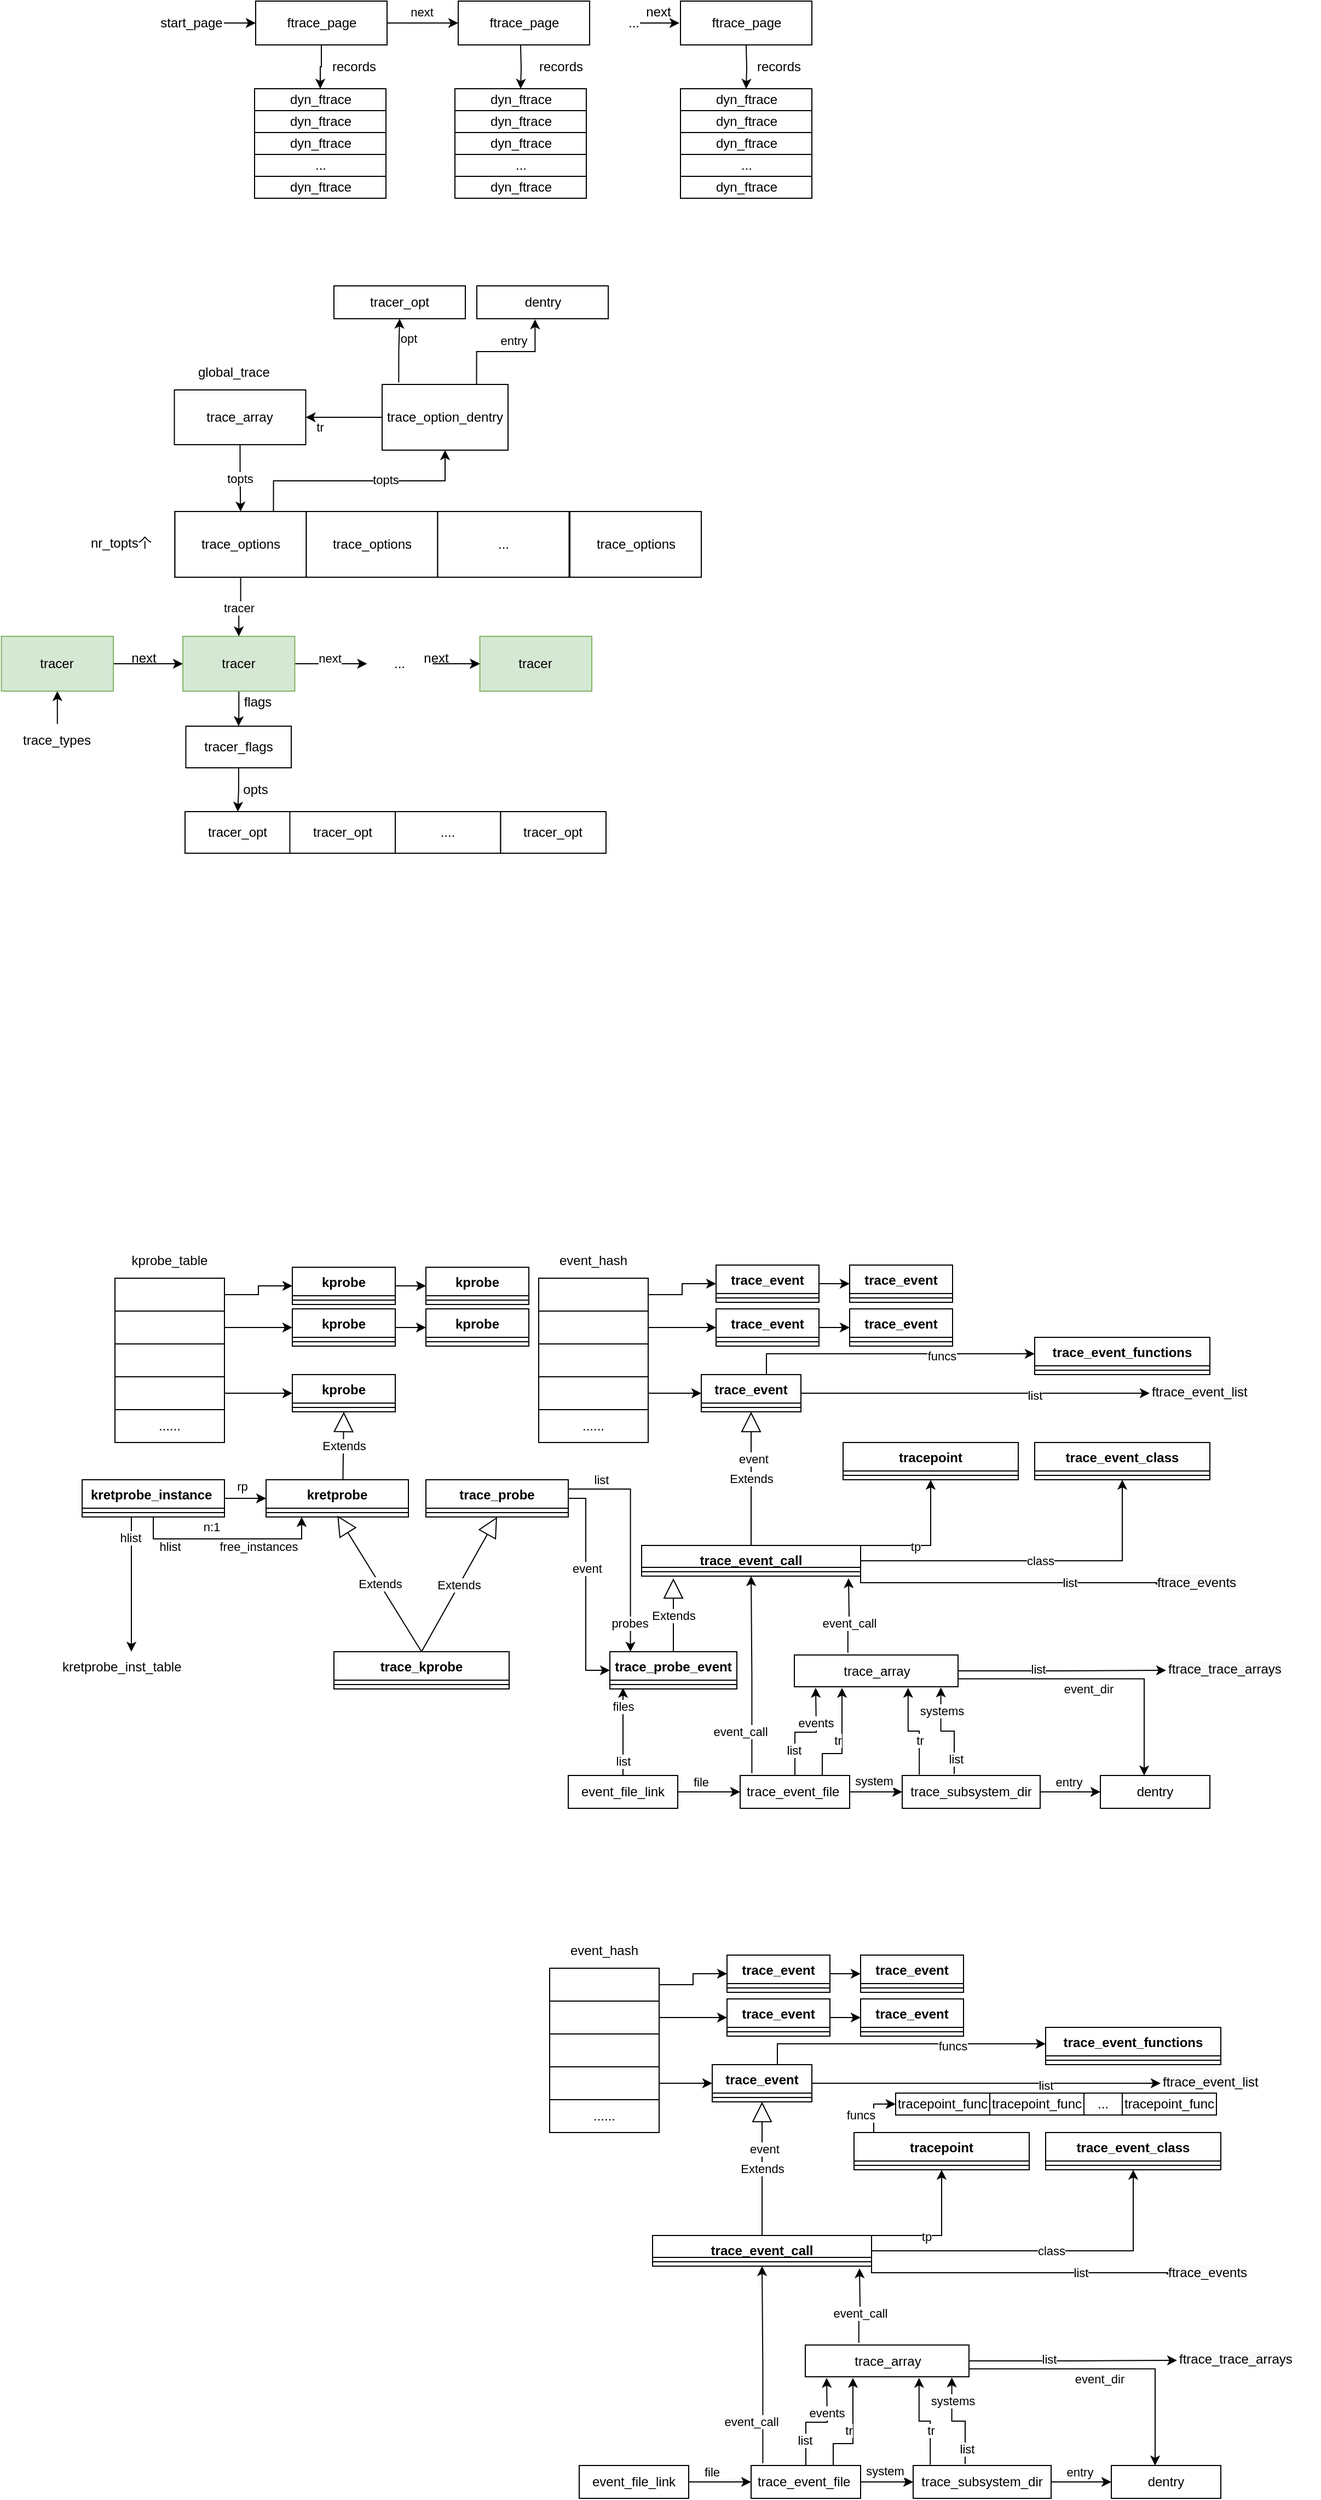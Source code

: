 <mxfile version="17.1.2" type="github">
  <diagram id="eZUc8nQvDIQbsPF221Cz" name="Page-1">
    <mxGraphModel dx="1825" dy="1694" grid="1" gridSize="10" guides="1" tooltips="1" connect="1" arrows="1" fold="1" page="1" pageScale="1" pageWidth="827" pageHeight="1169" math="0" shadow="0">
      <root>
        <mxCell id="0" />
        <mxCell id="1" parent="0" />
        <mxCell id="B4HZqI1mZsQpKSkkHXQl-2" value="trace_probe_event" style="swimlane;fontStyle=1;align=center;verticalAlign=top;childLayout=stackLayout;horizontal=1;startSize=26;horizontalStack=0;resizeParent=1;resizeParentMax=0;resizeLast=0;collapsible=1;marginBottom=0;" parent="1" vertex="1">
          <mxGeometry x="412" y="377" width="116" height="34" as="geometry" />
        </mxCell>
        <mxCell id="B4HZqI1mZsQpKSkkHXQl-4" value="" style="line;strokeWidth=1;fillColor=none;align=left;verticalAlign=middle;spacingTop=-1;spacingLeft=3;spacingRight=3;rotatable=0;labelPosition=right;points=[];portConstraint=eastwest;" parent="B4HZqI1mZsQpKSkkHXQl-2" vertex="1">
          <mxGeometry y="26" width="116" height="8" as="geometry" />
        </mxCell>
        <mxCell id="B4HZqI1mZsQpKSkkHXQl-7" style="edgeStyle=orthogonalEdgeStyle;rounded=0;orthogonalLoop=1;jettySize=auto;html=1;exitX=1;exitY=0.5;exitDx=0;exitDy=0;entryX=0;entryY=0.5;entryDx=0;entryDy=0;" parent="1" source="B4HZqI1mZsQpKSkkHXQl-23" target="B4HZqI1mZsQpKSkkHXQl-2" edge="1">
          <mxGeometry relative="1" as="geometry">
            <mxPoint x="320" y="397.0" as="sourcePoint" />
            <mxPoint x="422" y="406" as="targetPoint" />
            <Array as="points">
              <mxPoint x="390" y="237" />
              <mxPoint x="390" y="394" />
            </Array>
          </mxGeometry>
        </mxCell>
        <mxCell id="B4HZqI1mZsQpKSkkHXQl-8" value="event" style="edgeLabel;html=1;align=center;verticalAlign=middle;resizable=0;points=[];" parent="B4HZqI1mZsQpKSkkHXQl-7" vertex="1" connectable="0">
          <mxGeometry x="-0.182" y="1" relative="1" as="geometry">
            <mxPoint as="offset" />
          </mxGeometry>
        </mxCell>
        <mxCell id="B4HZqI1mZsQpKSkkHXQl-9" value="trace_kprobe" style="swimlane;fontStyle=1;align=center;verticalAlign=top;childLayout=stackLayout;horizontal=1;startSize=26;horizontalStack=0;resizeParent=1;resizeParentMax=0;resizeLast=0;collapsible=1;marginBottom=0;" parent="1" vertex="1">
          <mxGeometry x="160" y="377" width="160" height="34" as="geometry" />
        </mxCell>
        <mxCell id="B4HZqI1mZsQpKSkkHXQl-11" value="" style="line;strokeWidth=1;fillColor=none;align=left;verticalAlign=middle;spacingTop=-1;spacingLeft=3;spacingRight=3;rotatable=0;labelPosition=right;points=[];portConstraint=eastwest;" parent="B4HZqI1mZsQpKSkkHXQl-9" vertex="1">
          <mxGeometry y="26" width="160" height="8" as="geometry" />
        </mxCell>
        <mxCell id="B4HZqI1mZsQpKSkkHXQl-33" style="edgeStyle=orthogonalEdgeStyle;rounded=0;orthogonalLoop=1;jettySize=auto;html=1;entryX=0.5;entryY=1;entryDx=0;entryDy=0;exitX=1;exitY=0;exitDx=0;exitDy=0;" parent="1" source="B4HZqI1mZsQpKSkkHXQl-13" target="B4HZqI1mZsQpKSkkHXQl-31" edge="1">
          <mxGeometry relative="1" as="geometry">
            <Array as="points">
              <mxPoint x="705" y="280" />
            </Array>
          </mxGeometry>
        </mxCell>
        <mxCell id="B4HZqI1mZsQpKSkkHXQl-34" value="tp" style="edgeLabel;html=1;align=center;verticalAlign=middle;resizable=0;points=[];" parent="B4HZqI1mZsQpKSkkHXQl-33" vertex="1" connectable="0">
          <mxGeometry x="-0.201" y="-1" relative="1" as="geometry">
            <mxPoint as="offset" />
          </mxGeometry>
        </mxCell>
        <mxCell id="B4HZqI1mZsQpKSkkHXQl-13" value="trace_event_call" style="swimlane;fontStyle=1;align=center;verticalAlign=top;childLayout=stackLayout;horizontal=1;startSize=20;horizontalStack=0;resizeParent=1;resizeParentMax=0;resizeLast=0;collapsible=1;marginBottom=0;" parent="1" vertex="1">
          <mxGeometry x="441" y="280" width="200" height="28" as="geometry" />
        </mxCell>
        <mxCell id="B4HZqI1mZsQpKSkkHXQl-14" value="" style="line;strokeWidth=1;fillColor=none;align=left;verticalAlign=middle;spacingTop=-1;spacingLeft=3;spacingRight=3;rotatable=0;labelPosition=right;points=[];portConstraint=eastwest;" parent="B4HZqI1mZsQpKSkkHXQl-13" vertex="1">
          <mxGeometry y="20" width="200" height="8" as="geometry" />
        </mxCell>
        <mxCell id="B4HZqI1mZsQpKSkkHXQl-17" value="Extends" style="endArrow=block;endSize=16;endFill=0;html=1;exitX=0.5;exitY=0;exitDx=0;exitDy=0;" parent="1" source="B4HZqI1mZsQpKSkkHXQl-2" edge="1">
          <mxGeometry width="160" relative="1" as="geometry">
            <mxPoint x="523" y="390" as="sourcePoint" />
            <mxPoint x="470" y="310" as="targetPoint" />
          </mxGeometry>
        </mxCell>
        <mxCell id="B4HZqI1mZsQpKSkkHXQl-18" value="kretprobe" style="swimlane;fontStyle=1;align=center;verticalAlign=top;childLayout=stackLayout;horizontal=1;startSize=26;horizontalStack=0;resizeParent=1;resizeParentMax=0;resizeLast=0;collapsible=1;marginBottom=0;" parent="1" vertex="1">
          <mxGeometry x="98" y="220" width="130" height="34" as="geometry" />
        </mxCell>
        <mxCell id="B4HZqI1mZsQpKSkkHXQl-20" value="" style="line;strokeWidth=1;fillColor=none;align=left;verticalAlign=middle;spacingTop=-1;spacingLeft=3;spacingRight=3;rotatable=0;labelPosition=right;points=[];portConstraint=eastwest;" parent="B4HZqI1mZsQpKSkkHXQl-18" vertex="1">
          <mxGeometry y="26" width="130" height="8" as="geometry" />
        </mxCell>
        <mxCell id="B4HZqI1mZsQpKSkkHXQl-22" value="Extends" style="endArrow=block;endSize=16;endFill=0;html=1;exitX=0.5;exitY=0;exitDx=0;exitDy=0;entryX=0.501;entryY=0.845;entryDx=0;entryDy=0;entryPerimeter=0;" parent="1" source="B4HZqI1mZsQpKSkkHXQl-9" target="B4HZqI1mZsQpKSkkHXQl-20" edge="1">
          <mxGeometry width="160" relative="1" as="geometry">
            <mxPoint x="170" y="510" as="sourcePoint" />
            <mxPoint x="280" y="260" as="targetPoint" />
          </mxGeometry>
        </mxCell>
        <mxCell id="qIkF5-EqcUAHpWfbAgIs-50" style="edgeStyle=orthogonalEdgeStyle;rounded=0;orthogonalLoop=1;jettySize=auto;html=1;entryX=0.162;entryY=0;entryDx=0;entryDy=0;entryPerimeter=0;exitX=1;exitY=0.25;exitDx=0;exitDy=0;" parent="1" source="B4HZqI1mZsQpKSkkHXQl-23" target="B4HZqI1mZsQpKSkkHXQl-2" edge="1">
          <mxGeometry relative="1" as="geometry" />
        </mxCell>
        <mxCell id="qIkF5-EqcUAHpWfbAgIs-51" value="list" style="edgeLabel;html=1;align=center;verticalAlign=middle;resizable=0;points=[];" parent="qIkF5-EqcUAHpWfbAgIs-50" vertex="1" connectable="0">
          <mxGeometry x="-0.568" y="-1" relative="1" as="geometry">
            <mxPoint x="-15" y="-10" as="offset" />
          </mxGeometry>
        </mxCell>
        <mxCell id="qIkF5-EqcUAHpWfbAgIs-52" value="probes" style="edgeLabel;html=1;align=center;verticalAlign=middle;resizable=0;points=[];" parent="qIkF5-EqcUAHpWfbAgIs-50" vertex="1" connectable="0">
          <mxGeometry x="0.716" y="-2" relative="1" as="geometry">
            <mxPoint x="1" y="3" as="offset" />
          </mxGeometry>
        </mxCell>
        <mxCell id="B4HZqI1mZsQpKSkkHXQl-23" value="trace_probe" style="swimlane;fontStyle=1;align=center;verticalAlign=top;childLayout=stackLayout;horizontal=1;startSize=26;horizontalStack=0;resizeParent=1;resizeParentMax=0;resizeLast=0;collapsible=1;marginBottom=0;" parent="1" vertex="1">
          <mxGeometry x="244" y="220" width="130" height="34" as="geometry" />
        </mxCell>
        <mxCell id="B4HZqI1mZsQpKSkkHXQl-24" value="" style="line;strokeWidth=1;fillColor=none;align=left;verticalAlign=middle;spacingTop=-1;spacingLeft=3;spacingRight=3;rotatable=0;labelPosition=right;points=[];portConstraint=eastwest;" parent="B4HZqI1mZsQpKSkkHXQl-23" vertex="1">
          <mxGeometry y="26" width="130" height="8" as="geometry" />
        </mxCell>
        <mxCell id="B4HZqI1mZsQpKSkkHXQl-25" value="Extends" style="endArrow=block;endSize=16;endFill=0;html=1;exitX=0.5;exitY=0;exitDx=0;exitDy=0;entryX=0.5;entryY=1;entryDx=0;entryDy=0;" parent="1" source="B4HZqI1mZsQpKSkkHXQl-9" target="B4HZqI1mZsQpKSkkHXQl-23" edge="1">
          <mxGeometry width="160" relative="1" as="geometry">
            <mxPoint x="220" y="510" as="sourcePoint" />
            <mxPoint x="320" y="250" as="targetPoint" />
          </mxGeometry>
        </mxCell>
        <mxCell id="B4HZqI1mZsQpKSkkHXQl-82" style="edgeStyle=orthogonalEdgeStyle;rounded=0;orthogonalLoop=1;jettySize=auto;html=1;exitX=1;exitY=0.5;exitDx=0;exitDy=0;entryX=0;entryY=0.5;entryDx=0;entryDy=0;" parent="1" source="B4HZqI1mZsQpKSkkHXQl-26" target="qIkF5-EqcUAHpWfbAgIs-10" edge="1">
          <mxGeometry relative="1" as="geometry">
            <mxPoint x="800" y="143" as="targetPoint" />
          </mxGeometry>
        </mxCell>
        <mxCell id="B4HZqI1mZsQpKSkkHXQl-83" value="list" style="edgeLabel;html=1;align=center;verticalAlign=middle;resizable=0;points=[];" parent="B4HZqI1mZsQpKSkkHXQl-82" vertex="1" connectable="0">
          <mxGeometry x="0.338" y="-2" relative="1" as="geometry">
            <mxPoint as="offset" />
          </mxGeometry>
        </mxCell>
        <mxCell id="B4HZqI1mZsQpKSkkHXQl-26" value="trace_event" style="swimlane;fontStyle=1;align=center;verticalAlign=top;childLayout=stackLayout;horizontal=1;startSize=26;horizontalStack=0;resizeParent=1;resizeParentMax=0;resizeLast=0;collapsible=1;marginBottom=0;" parent="1" vertex="1">
          <mxGeometry x="495.5" y="124" width="91" height="34" as="geometry" />
        </mxCell>
        <mxCell id="B4HZqI1mZsQpKSkkHXQl-28" value="" style="line;strokeWidth=1;fillColor=none;align=left;verticalAlign=middle;spacingTop=-1;spacingLeft=3;spacingRight=3;rotatable=0;labelPosition=right;points=[];portConstraint=eastwest;" parent="B4HZqI1mZsQpKSkkHXQl-26" vertex="1">
          <mxGeometry y="26" width="91" height="8" as="geometry" />
        </mxCell>
        <mxCell id="B4HZqI1mZsQpKSkkHXQl-30" value="Extends" style="endArrow=block;endSize=16;endFill=0;html=1;entryX=0.5;entryY=1;entryDx=0;entryDy=0;" parent="1" source="B4HZqI1mZsQpKSkkHXQl-13" target="B4HZqI1mZsQpKSkkHXQl-26" edge="1">
          <mxGeometry width="160" relative="1" as="geometry">
            <mxPoint x="770" y="360" as="sourcePoint" />
            <mxPoint x="519" y="218" as="targetPoint" />
          </mxGeometry>
        </mxCell>
        <mxCell id="B4HZqI1mZsQpKSkkHXQl-80" value="event" style="edgeLabel;html=1;align=center;verticalAlign=middle;resizable=0;points=[];" parent="B4HZqI1mZsQpKSkkHXQl-30" vertex="1" connectable="0">
          <mxGeometry x="0.299" y="-2" relative="1" as="geometry">
            <mxPoint as="offset" />
          </mxGeometry>
        </mxCell>
        <mxCell id="B4HZqI1mZsQpKSkkHXQl-31" value="tracepoint" style="swimlane;fontStyle=1;align=center;verticalAlign=top;childLayout=stackLayout;horizontal=1;startSize=26;horizontalStack=0;resizeParent=1;resizeParentMax=0;resizeLast=0;collapsible=1;marginBottom=0;" parent="1" vertex="1">
          <mxGeometry x="625" y="186" width="160" height="34" as="geometry" />
        </mxCell>
        <mxCell id="B4HZqI1mZsQpKSkkHXQl-32" value="" style="line;strokeWidth=1;fillColor=none;align=left;verticalAlign=middle;spacingTop=-1;spacingLeft=3;spacingRight=3;rotatable=0;labelPosition=right;points=[];portConstraint=eastwest;" parent="B4HZqI1mZsQpKSkkHXQl-31" vertex="1">
          <mxGeometry y="26" width="160" height="8" as="geometry" />
        </mxCell>
        <mxCell id="B4HZqI1mZsQpKSkkHXQl-35" value="kprobe" style="swimlane;fontStyle=1;align=center;verticalAlign=top;childLayout=stackLayout;horizontal=1;startSize=26;horizontalStack=0;resizeParent=1;resizeParentMax=0;resizeLast=0;collapsible=1;marginBottom=0;" parent="1" vertex="1">
          <mxGeometry x="122" y="124" width="94" height="34" as="geometry" />
        </mxCell>
        <mxCell id="B4HZqI1mZsQpKSkkHXQl-36" value="" style="line;strokeWidth=1;fillColor=none;align=left;verticalAlign=middle;spacingTop=-1;spacingLeft=3;spacingRight=3;rotatable=0;labelPosition=right;points=[];portConstraint=eastwest;" parent="B4HZqI1mZsQpKSkkHXQl-35" vertex="1">
          <mxGeometry y="26" width="94" height="8" as="geometry" />
        </mxCell>
        <mxCell id="B4HZqI1mZsQpKSkkHXQl-37" value="Extends" style="endArrow=block;endSize=16;endFill=0;html=1;exitX=0.54;exitY=0.01;exitDx=0;exitDy=0;exitPerimeter=0;entryX=0.5;entryY=1;entryDx=0;entryDy=0;" parent="1" source="B4HZqI1mZsQpKSkkHXQl-18" target="B4HZqI1mZsQpKSkkHXQl-35" edge="1">
          <mxGeometry width="160" relative="1" as="geometry">
            <mxPoint x="260" y="100" as="sourcePoint" />
            <mxPoint x="420" y="100" as="targetPoint" />
          </mxGeometry>
        </mxCell>
        <mxCell id="B4HZqI1mZsQpKSkkHXQl-54" style="edgeStyle=orthogonalEdgeStyle;rounded=0;orthogonalLoop=1;jettySize=auto;html=1;entryX=0;entryY=0.5;entryDx=0;entryDy=0;" parent="1" source="B4HZqI1mZsQpKSkkHXQl-38" target="B4HZqI1mZsQpKSkkHXQl-50" edge="1">
          <mxGeometry relative="1" as="geometry" />
        </mxCell>
        <mxCell id="B4HZqI1mZsQpKSkkHXQl-38" value="" style="rounded=0;whiteSpace=wrap;html=1;" parent="1" vertex="1">
          <mxGeometry x="-40" y="36" width="100" height="30" as="geometry" />
        </mxCell>
        <mxCell id="B4HZqI1mZsQpKSkkHXQl-57" style="edgeStyle=orthogonalEdgeStyle;rounded=0;orthogonalLoop=1;jettySize=auto;html=1;" parent="1" source="B4HZqI1mZsQpKSkkHXQl-39" target="B4HZqI1mZsQpKSkkHXQl-46" edge="1">
          <mxGeometry relative="1" as="geometry" />
        </mxCell>
        <mxCell id="B4HZqI1mZsQpKSkkHXQl-39" value="" style="rounded=0;whiteSpace=wrap;html=1;" parent="1" vertex="1">
          <mxGeometry x="-40" y="66" width="100" height="30" as="geometry" />
        </mxCell>
        <mxCell id="B4HZqI1mZsQpKSkkHXQl-40" value="" style="rounded=0;whiteSpace=wrap;html=1;" parent="1" vertex="1">
          <mxGeometry x="-40" y="96" width="100" height="30" as="geometry" />
        </mxCell>
        <mxCell id="B4HZqI1mZsQpKSkkHXQl-45" style="edgeStyle=orthogonalEdgeStyle;rounded=0;orthogonalLoop=1;jettySize=auto;html=1;entryX=0;entryY=0.5;entryDx=0;entryDy=0;" parent="1" source="B4HZqI1mZsQpKSkkHXQl-41" target="B4HZqI1mZsQpKSkkHXQl-35" edge="1">
          <mxGeometry relative="1" as="geometry" />
        </mxCell>
        <mxCell id="B4HZqI1mZsQpKSkkHXQl-41" value="" style="rounded=0;whiteSpace=wrap;html=1;" parent="1" vertex="1">
          <mxGeometry x="-40" y="126" width="100" height="30" as="geometry" />
        </mxCell>
        <mxCell id="B4HZqI1mZsQpKSkkHXQl-42" value="......" style="rounded=0;whiteSpace=wrap;html=1;" parent="1" vertex="1">
          <mxGeometry x="-40" y="156" width="100" height="30" as="geometry" />
        </mxCell>
        <mxCell id="B4HZqI1mZsQpKSkkHXQl-44" value="kprobe_table" style="text;html=1;strokeColor=none;fillColor=none;align=center;verticalAlign=middle;whiteSpace=wrap;rounded=0;" parent="1" vertex="1">
          <mxGeometry x="-30" y="10" width="80" height="20" as="geometry" />
        </mxCell>
        <mxCell id="B4HZqI1mZsQpKSkkHXQl-56" style="edgeStyle=orthogonalEdgeStyle;rounded=0;orthogonalLoop=1;jettySize=auto;html=1;" parent="1" source="B4HZqI1mZsQpKSkkHXQl-46" target="B4HZqI1mZsQpKSkkHXQl-48" edge="1">
          <mxGeometry relative="1" as="geometry" />
        </mxCell>
        <mxCell id="B4HZqI1mZsQpKSkkHXQl-46" value="kprobe" style="swimlane;fontStyle=1;align=center;verticalAlign=top;childLayout=stackLayout;horizontal=1;startSize=26;horizontalStack=0;resizeParent=1;resizeParentMax=0;resizeLast=0;collapsible=1;marginBottom=0;" parent="1" vertex="1">
          <mxGeometry x="122" y="64" width="94" height="34" as="geometry" />
        </mxCell>
        <mxCell id="B4HZqI1mZsQpKSkkHXQl-47" value="" style="line;strokeWidth=1;fillColor=none;align=left;verticalAlign=middle;spacingTop=-1;spacingLeft=3;spacingRight=3;rotatable=0;labelPosition=right;points=[];portConstraint=eastwest;" parent="B4HZqI1mZsQpKSkkHXQl-46" vertex="1">
          <mxGeometry y="26" width="94" height="8" as="geometry" />
        </mxCell>
        <mxCell id="B4HZqI1mZsQpKSkkHXQl-48" value="kprobe" style="swimlane;fontStyle=1;align=center;verticalAlign=top;childLayout=stackLayout;horizontal=1;startSize=26;horizontalStack=0;resizeParent=1;resizeParentMax=0;resizeLast=0;collapsible=1;marginBottom=0;" parent="1" vertex="1">
          <mxGeometry x="244" y="64" width="94" height="34" as="geometry" />
        </mxCell>
        <mxCell id="B4HZqI1mZsQpKSkkHXQl-49" value="" style="line;strokeWidth=1;fillColor=none;align=left;verticalAlign=middle;spacingTop=-1;spacingLeft=3;spacingRight=3;rotatable=0;labelPosition=right;points=[];portConstraint=eastwest;" parent="B4HZqI1mZsQpKSkkHXQl-48" vertex="1">
          <mxGeometry y="26" width="94" height="8" as="geometry" />
        </mxCell>
        <mxCell id="B4HZqI1mZsQpKSkkHXQl-55" style="edgeStyle=orthogonalEdgeStyle;rounded=0;orthogonalLoop=1;jettySize=auto;html=1;exitX=1;exitY=0.5;exitDx=0;exitDy=0;entryX=0;entryY=0.5;entryDx=0;entryDy=0;" parent="1" source="B4HZqI1mZsQpKSkkHXQl-50" target="B4HZqI1mZsQpKSkkHXQl-52" edge="1">
          <mxGeometry relative="1" as="geometry" />
        </mxCell>
        <mxCell id="B4HZqI1mZsQpKSkkHXQl-50" value="kprobe" style="swimlane;fontStyle=1;align=center;verticalAlign=top;childLayout=stackLayout;horizontal=1;startSize=26;horizontalStack=0;resizeParent=1;resizeParentMax=0;resizeLast=0;collapsible=1;marginBottom=0;" parent="1" vertex="1">
          <mxGeometry x="122" y="26" width="94" height="34" as="geometry" />
        </mxCell>
        <mxCell id="B4HZqI1mZsQpKSkkHXQl-51" value="" style="line;strokeWidth=1;fillColor=none;align=left;verticalAlign=middle;spacingTop=-1;spacingLeft=3;spacingRight=3;rotatable=0;labelPosition=right;points=[];portConstraint=eastwest;" parent="B4HZqI1mZsQpKSkkHXQl-50" vertex="1">
          <mxGeometry y="26" width="94" height="8" as="geometry" />
        </mxCell>
        <mxCell id="B4HZqI1mZsQpKSkkHXQl-52" value="kprobe" style="swimlane;fontStyle=1;align=center;verticalAlign=top;childLayout=stackLayout;horizontal=1;startSize=26;horizontalStack=0;resizeParent=1;resizeParentMax=0;resizeLast=0;collapsible=1;marginBottom=0;" parent="1" vertex="1">
          <mxGeometry x="244" y="26" width="94" height="34" as="geometry" />
        </mxCell>
        <mxCell id="B4HZqI1mZsQpKSkkHXQl-53" value="" style="line;strokeWidth=1;fillColor=none;align=left;verticalAlign=middle;spacingTop=-1;spacingLeft=3;spacingRight=3;rotatable=0;labelPosition=right;points=[];portConstraint=eastwest;" parent="B4HZqI1mZsQpKSkkHXQl-52" vertex="1">
          <mxGeometry y="26" width="94" height="8" as="geometry" />
        </mxCell>
        <mxCell id="B4HZqI1mZsQpKSkkHXQl-60" style="edgeStyle=orthogonalEdgeStyle;rounded=0;orthogonalLoop=1;jettySize=auto;html=1;entryX=0;entryY=0.5;entryDx=0;entryDy=0;" parent="1" source="B4HZqI1mZsQpKSkkHXQl-61" target="B4HZqI1mZsQpKSkkHXQl-75" edge="1">
          <mxGeometry relative="1" as="geometry" />
        </mxCell>
        <mxCell id="B4HZqI1mZsQpKSkkHXQl-61" value="" style="rounded=0;whiteSpace=wrap;html=1;" parent="1" vertex="1">
          <mxGeometry x="347" y="36" width="100" height="30" as="geometry" />
        </mxCell>
        <mxCell id="B4HZqI1mZsQpKSkkHXQl-62" style="edgeStyle=orthogonalEdgeStyle;rounded=0;orthogonalLoop=1;jettySize=auto;html=1;" parent="1" source="B4HZqI1mZsQpKSkkHXQl-63" target="B4HZqI1mZsQpKSkkHXQl-70" edge="1">
          <mxGeometry relative="1" as="geometry" />
        </mxCell>
        <mxCell id="B4HZqI1mZsQpKSkkHXQl-63" value="" style="rounded=0;whiteSpace=wrap;html=1;" parent="1" vertex="1">
          <mxGeometry x="347" y="66" width="100" height="30" as="geometry" />
        </mxCell>
        <mxCell id="B4HZqI1mZsQpKSkkHXQl-64" value="" style="rounded=0;whiteSpace=wrap;html=1;" parent="1" vertex="1">
          <mxGeometry x="347" y="96" width="100" height="30" as="geometry" />
        </mxCell>
        <mxCell id="B4HZqI1mZsQpKSkkHXQl-65" style="edgeStyle=orthogonalEdgeStyle;rounded=0;orthogonalLoop=1;jettySize=auto;html=1;entryX=0;entryY=0.5;entryDx=0;entryDy=0;" parent="1" source="B4HZqI1mZsQpKSkkHXQl-66" target="B4HZqI1mZsQpKSkkHXQl-26" edge="1">
          <mxGeometry relative="1" as="geometry">
            <mxPoint x="509" y="141" as="targetPoint" />
          </mxGeometry>
        </mxCell>
        <mxCell id="B4HZqI1mZsQpKSkkHXQl-66" value="" style="rounded=0;whiteSpace=wrap;html=1;" parent="1" vertex="1">
          <mxGeometry x="347" y="126" width="100" height="30" as="geometry" />
        </mxCell>
        <mxCell id="B4HZqI1mZsQpKSkkHXQl-67" value="......" style="rounded=0;whiteSpace=wrap;html=1;" parent="1" vertex="1">
          <mxGeometry x="347" y="156" width="100" height="30" as="geometry" />
        </mxCell>
        <mxCell id="B4HZqI1mZsQpKSkkHXQl-69" style="edgeStyle=orthogonalEdgeStyle;rounded=0;orthogonalLoop=1;jettySize=auto;html=1;" parent="1" source="B4HZqI1mZsQpKSkkHXQl-70" target="B4HZqI1mZsQpKSkkHXQl-72" edge="1">
          <mxGeometry relative="1" as="geometry" />
        </mxCell>
        <mxCell id="B4HZqI1mZsQpKSkkHXQl-70" value="trace_event" style="swimlane;fontStyle=1;align=center;verticalAlign=top;childLayout=stackLayout;horizontal=1;startSize=26;horizontalStack=0;resizeParent=1;resizeParentMax=0;resizeLast=0;collapsible=1;marginBottom=0;" parent="1" vertex="1">
          <mxGeometry x="509" y="64" width="94" height="34" as="geometry" />
        </mxCell>
        <mxCell id="B4HZqI1mZsQpKSkkHXQl-71" value="" style="line;strokeWidth=1;fillColor=none;align=left;verticalAlign=middle;spacingTop=-1;spacingLeft=3;spacingRight=3;rotatable=0;labelPosition=right;points=[];portConstraint=eastwest;" parent="B4HZqI1mZsQpKSkkHXQl-70" vertex="1">
          <mxGeometry y="26" width="94" height="8" as="geometry" />
        </mxCell>
        <mxCell id="B4HZqI1mZsQpKSkkHXQl-72" value="trace_event" style="swimlane;fontStyle=1;align=center;verticalAlign=top;childLayout=stackLayout;horizontal=1;startSize=26;horizontalStack=0;resizeParent=1;resizeParentMax=0;resizeLast=0;collapsible=1;marginBottom=0;" parent="1" vertex="1">
          <mxGeometry x="631" y="64" width="94" height="34" as="geometry" />
        </mxCell>
        <mxCell id="B4HZqI1mZsQpKSkkHXQl-73" value="" style="line;strokeWidth=1;fillColor=none;align=left;verticalAlign=middle;spacingTop=-1;spacingLeft=3;spacingRight=3;rotatable=0;labelPosition=right;points=[];portConstraint=eastwest;" parent="B4HZqI1mZsQpKSkkHXQl-72" vertex="1">
          <mxGeometry y="26" width="94" height="8" as="geometry" />
        </mxCell>
        <mxCell id="B4HZqI1mZsQpKSkkHXQl-74" style="edgeStyle=orthogonalEdgeStyle;rounded=0;orthogonalLoop=1;jettySize=auto;html=1;exitX=1;exitY=0.5;exitDx=0;exitDy=0;entryX=0;entryY=0.5;entryDx=0;entryDy=0;" parent="1" source="B4HZqI1mZsQpKSkkHXQl-75" target="B4HZqI1mZsQpKSkkHXQl-77" edge="1">
          <mxGeometry relative="1" as="geometry" />
        </mxCell>
        <mxCell id="B4HZqI1mZsQpKSkkHXQl-75" value="trace_event" style="swimlane;fontStyle=1;align=center;verticalAlign=top;childLayout=stackLayout;horizontal=1;startSize=26;horizontalStack=0;resizeParent=1;resizeParentMax=0;resizeLast=0;collapsible=1;marginBottom=0;" parent="1" vertex="1">
          <mxGeometry x="509" y="24" width="94" height="34" as="geometry" />
        </mxCell>
        <mxCell id="B4HZqI1mZsQpKSkkHXQl-76" value="" style="line;strokeWidth=1;fillColor=none;align=left;verticalAlign=middle;spacingTop=-1;spacingLeft=3;spacingRight=3;rotatable=0;labelPosition=right;points=[];portConstraint=eastwest;" parent="B4HZqI1mZsQpKSkkHXQl-75" vertex="1">
          <mxGeometry y="26" width="94" height="8" as="geometry" />
        </mxCell>
        <mxCell id="B4HZqI1mZsQpKSkkHXQl-92" style="edgeStyle=orthogonalEdgeStyle;rounded=0;orthogonalLoop=1;jettySize=auto;html=1;entryX=0;entryY=0.5;entryDx=0;entryDy=0;exitX=0.5;exitY=0;exitDx=0;exitDy=0;" parent="1" source="B4HZqI1mZsQpKSkkHXQl-26" edge="1">
          <mxGeometry relative="1" as="geometry">
            <mxPoint x="600" y="124" as="sourcePoint" />
            <mxPoint x="800" y="105" as="targetPoint" />
            <Array as="points">
              <mxPoint x="555" y="105" />
            </Array>
          </mxGeometry>
        </mxCell>
        <mxCell id="qejxYZ5yiSHPvV75bgWD-1" value="funcs" style="edgeLabel;html=1;align=center;verticalAlign=middle;resizable=0;points=[];" parent="B4HZqI1mZsQpKSkkHXQl-92" vertex="1" connectable="0">
          <mxGeometry x="0.377" y="-2" relative="1" as="geometry">
            <mxPoint x="1" as="offset" />
          </mxGeometry>
        </mxCell>
        <mxCell id="B4HZqI1mZsQpKSkkHXQl-77" value="trace_event" style="swimlane;fontStyle=1;align=center;verticalAlign=top;childLayout=stackLayout;horizontal=1;startSize=26;horizontalStack=0;resizeParent=1;resizeParentMax=0;resizeLast=0;collapsible=1;marginBottom=0;" parent="1" vertex="1">
          <mxGeometry x="631" y="24" width="94" height="34" as="geometry" />
        </mxCell>
        <mxCell id="B4HZqI1mZsQpKSkkHXQl-78" value="" style="line;strokeWidth=1;fillColor=none;align=left;verticalAlign=middle;spacingTop=-1;spacingLeft=3;spacingRight=3;rotatable=0;labelPosition=right;points=[];portConstraint=eastwest;" parent="B4HZqI1mZsQpKSkkHXQl-77" vertex="1">
          <mxGeometry y="26" width="94" height="8" as="geometry" />
        </mxCell>
        <mxCell id="B4HZqI1mZsQpKSkkHXQl-79" value="event_hash" style="text;html=1;strokeColor=none;fillColor=none;align=center;verticalAlign=middle;whiteSpace=wrap;rounded=0;" parent="1" vertex="1">
          <mxGeometry x="357" y="10" width="80" height="20" as="geometry" />
        </mxCell>
        <mxCell id="B4HZqI1mZsQpKSkkHXQl-84" value="trace_event_class" style="swimlane;fontStyle=1;align=center;verticalAlign=top;childLayout=stackLayout;horizontal=1;startSize=26;horizontalStack=0;resizeParent=1;resizeParentMax=0;resizeLast=0;collapsible=1;marginBottom=0;" parent="1" vertex="1">
          <mxGeometry x="800" y="186" width="160" height="34" as="geometry" />
        </mxCell>
        <mxCell id="B4HZqI1mZsQpKSkkHXQl-86" value="" style="line;strokeWidth=1;fillColor=none;align=left;verticalAlign=middle;spacingTop=-1;spacingLeft=3;spacingRight=3;rotatable=0;labelPosition=right;points=[];portConstraint=eastwest;" parent="B4HZqI1mZsQpKSkkHXQl-84" vertex="1">
          <mxGeometry y="26" width="160" height="8" as="geometry" />
        </mxCell>
        <mxCell id="B4HZqI1mZsQpKSkkHXQl-88" style="edgeStyle=orthogonalEdgeStyle;rounded=0;orthogonalLoop=1;jettySize=auto;html=1;entryX=0.5;entryY=1;entryDx=0;entryDy=0;exitX=1;exitY=0.5;exitDx=0;exitDy=0;" parent="1" source="B4HZqI1mZsQpKSkkHXQl-13" target="B4HZqI1mZsQpKSkkHXQl-84" edge="1">
          <mxGeometry relative="1" as="geometry" />
        </mxCell>
        <mxCell id="B4HZqI1mZsQpKSkkHXQl-89" value="class" style="edgeLabel;html=1;align=center;verticalAlign=middle;resizable=0;points=[];" parent="B4HZqI1mZsQpKSkkHXQl-88" vertex="1" connectable="0">
          <mxGeometry x="0.047" relative="1" as="geometry">
            <mxPoint as="offset" />
          </mxGeometry>
        </mxCell>
        <mxCell id="B4HZqI1mZsQpKSkkHXQl-90" value="trace_event_functions" style="swimlane;fontStyle=1;align=center;verticalAlign=top;childLayout=stackLayout;horizontal=1;startSize=26;horizontalStack=0;resizeParent=1;resizeParentMax=0;resizeLast=0;collapsible=1;marginBottom=0;" parent="1" vertex="1">
          <mxGeometry x="800" y="90" width="160" height="34" as="geometry" />
        </mxCell>
        <mxCell id="B4HZqI1mZsQpKSkkHXQl-91" value="" style="line;strokeWidth=1;fillColor=none;align=left;verticalAlign=middle;spacingTop=-1;spacingLeft=3;spacingRight=3;rotatable=0;labelPosition=right;points=[];portConstraint=eastwest;" parent="B4HZqI1mZsQpKSkkHXQl-90" vertex="1">
          <mxGeometry y="26" width="160" height="8" as="geometry" />
        </mxCell>
        <mxCell id="B4HZqI1mZsQpKSkkHXQl-97" style="edgeStyle=orthogonalEdgeStyle;rounded=0;orthogonalLoop=1;jettySize=auto;html=1;exitX=1;exitY=1;exitDx=0;exitDy=0;entryX=0;entryY=0.5;entryDx=0;entryDy=0;" parent="1" source="B4HZqI1mZsQpKSkkHXQl-13" target="qIkF5-EqcUAHpWfbAgIs-29" edge="1">
          <mxGeometry relative="1" as="geometry">
            <mxPoint x="610" y="361.66" as="sourcePoint" />
            <mxPoint x="930" y="315" as="targetPoint" />
            <Array as="points">
              <mxPoint x="641" y="314" />
              <mxPoint x="930" y="314" />
            </Array>
          </mxGeometry>
        </mxCell>
        <mxCell id="B4HZqI1mZsQpKSkkHXQl-98" value="list" style="edgeLabel;html=1;align=center;verticalAlign=middle;resizable=0;points=[];" parent="B4HZqI1mZsQpKSkkHXQl-97" vertex="1" connectable="0">
          <mxGeometry x="0.338" y="-2" relative="1" as="geometry">
            <mxPoint x="-15" y="-2" as="offset" />
          </mxGeometry>
        </mxCell>
        <mxCell id="qIkF5-EqcUAHpWfbAgIs-7" style="edgeStyle=orthogonalEdgeStyle;rounded=0;orthogonalLoop=1;jettySize=auto;html=1;entryX=0;entryY=0.5;entryDx=0;entryDy=0;" parent="1" source="qIkF5-EqcUAHpWfbAgIs-3" target="qIkF5-EqcUAHpWfbAgIs-4" edge="1">
          <mxGeometry relative="1" as="geometry" />
        </mxCell>
        <mxCell id="qIkF5-EqcUAHpWfbAgIs-30" value="list" style="edgeLabel;html=1;align=center;verticalAlign=middle;resizable=0;points=[];" parent="qIkF5-EqcUAHpWfbAgIs-7" vertex="1" connectable="0">
          <mxGeometry x="-0.239" y="2" relative="1" as="geometry">
            <mxPoint as="offset" />
          </mxGeometry>
        </mxCell>
        <mxCell id="qIkF5-EqcUAHpWfbAgIs-9" style="edgeStyle=orthogonalEdgeStyle;rounded=0;orthogonalLoop=1;jettySize=auto;html=1;exitX=0.327;exitY=-0.074;exitDx=0;exitDy=0;exitPerimeter=0;" parent="1" source="qIkF5-EqcUAHpWfbAgIs-3" edge="1">
          <mxGeometry relative="1" as="geometry">
            <mxPoint x="630" y="310" as="targetPoint" />
          </mxGeometry>
        </mxCell>
        <mxCell id="qIkF5-EqcUAHpWfbAgIs-11" value="event_call&amp;nbsp;" style="edgeLabel;html=1;align=center;verticalAlign=middle;resizable=0;points=[];" parent="qIkF5-EqcUAHpWfbAgIs-9" vertex="1" connectable="0">
          <mxGeometry x="0.343" y="3" relative="1" as="geometry">
            <mxPoint x="4" y="18" as="offset" />
          </mxGeometry>
        </mxCell>
        <mxCell id="qIkF5-EqcUAHpWfbAgIs-40" style="edgeStyle=orthogonalEdgeStyle;rounded=0;orthogonalLoop=1;jettySize=auto;html=1;entryX=0.4;entryY=0;entryDx=0;entryDy=0;entryPerimeter=0;exitX=1;exitY=0.75;exitDx=0;exitDy=0;" parent="1" source="qIkF5-EqcUAHpWfbAgIs-3" target="qIkF5-EqcUAHpWfbAgIs-37" edge="1">
          <mxGeometry relative="1" as="geometry" />
        </mxCell>
        <mxCell id="qIkF5-EqcUAHpWfbAgIs-41" value="event_dir" style="edgeLabel;html=1;align=center;verticalAlign=middle;resizable=0;points=[];" parent="qIkF5-EqcUAHpWfbAgIs-40" vertex="1" connectable="0">
          <mxGeometry x="-0.077" y="-2" relative="1" as="geometry">
            <mxPoint y="7" as="offset" />
          </mxGeometry>
        </mxCell>
        <mxCell id="qIkF5-EqcUAHpWfbAgIs-3" value="&lt;div style=&quot;text-align: left&quot;&gt;trace_array&lt;/div&gt;" style="rounded=0;whiteSpace=wrap;html=1;" parent="1" vertex="1">
          <mxGeometry x="580.5" y="380" width="149.5" height="29" as="geometry" />
        </mxCell>
        <mxCell id="qIkF5-EqcUAHpWfbAgIs-4" value="&lt;span style=&quot;color: rgb(0, 0, 0); font-family: helvetica; font-size: 12px; font-style: normal; font-weight: 400; letter-spacing: normal; text-align: left; text-indent: 0px; text-transform: none; word-spacing: 0px; background-color: rgb(248, 249, 250); display: inline; float: none;&quot;&gt;ftrace_trace_arrays&lt;/span&gt;" style="text;whiteSpace=wrap;html=1;" parent="1" vertex="1">
          <mxGeometry x="920" y="379" width="130" height="30" as="geometry" />
        </mxCell>
        <mxCell id="qIkF5-EqcUAHpWfbAgIs-21" style="edgeStyle=orthogonalEdgeStyle;rounded=0;orthogonalLoop=1;jettySize=auto;html=1;" parent="1" source="qIkF5-EqcUAHpWfbAgIs-5" edge="1">
          <mxGeometry relative="1" as="geometry">
            <mxPoint x="600" y="410" as="targetPoint" />
          </mxGeometry>
        </mxCell>
        <mxCell id="qIkF5-EqcUAHpWfbAgIs-22" value="list" style="edgeLabel;html=1;align=center;verticalAlign=middle;resizable=0;points=[];" parent="qIkF5-EqcUAHpWfbAgIs-21" vertex="1" connectable="0">
          <mxGeometry x="-0.36" y="1" relative="1" as="geometry">
            <mxPoint y="9" as="offset" />
          </mxGeometry>
        </mxCell>
        <mxCell id="qIkF5-EqcUAHpWfbAgIs-23" value="events" style="edgeLabel;html=1;align=center;verticalAlign=middle;resizable=0;points=[];" parent="qIkF5-EqcUAHpWfbAgIs-21" vertex="1" connectable="0">
          <mxGeometry x="0.23" y="1" relative="1" as="geometry">
            <mxPoint y="-7" as="offset" />
          </mxGeometry>
        </mxCell>
        <mxCell id="qIkF5-EqcUAHpWfbAgIs-31" style="edgeStyle=orthogonalEdgeStyle;rounded=0;orthogonalLoop=1;jettySize=auto;html=1;exitX=0.75;exitY=0;exitDx=0;exitDy=0;" parent="1" source="qIkF5-EqcUAHpWfbAgIs-5" edge="1">
          <mxGeometry relative="1" as="geometry">
            <mxPoint x="624" y="410" as="targetPoint" />
            <Array as="points">
              <mxPoint x="606" y="470" />
              <mxPoint x="624" y="470" />
            </Array>
          </mxGeometry>
        </mxCell>
        <mxCell id="qIkF5-EqcUAHpWfbAgIs-32" value="tr" style="edgeLabel;html=1;align=center;verticalAlign=middle;resizable=0;points=[];" parent="qIkF5-EqcUAHpWfbAgIs-31" vertex="1" connectable="0">
          <mxGeometry x="-0.691" y="-1" relative="1" as="geometry">
            <mxPoint x="13" y="-17" as="offset" />
          </mxGeometry>
        </mxCell>
        <mxCell id="qIkF5-EqcUAHpWfbAgIs-35" style="edgeStyle=orthogonalEdgeStyle;rounded=0;orthogonalLoop=1;jettySize=auto;html=1;" parent="1" source="qIkF5-EqcUAHpWfbAgIs-5" target="qIkF5-EqcUAHpWfbAgIs-24" edge="1">
          <mxGeometry relative="1" as="geometry" />
        </mxCell>
        <mxCell id="qIkF5-EqcUAHpWfbAgIs-36" value="system" style="edgeLabel;html=1;align=center;verticalAlign=middle;resizable=0;points=[];" parent="qIkF5-EqcUAHpWfbAgIs-35" vertex="1" connectable="0">
          <mxGeometry x="0.189" y="-1" relative="1" as="geometry">
            <mxPoint x="-7" y="-11" as="offset" />
          </mxGeometry>
        </mxCell>
        <mxCell id="qIkF5-EqcUAHpWfbAgIs-42" style="edgeStyle=orthogonalEdgeStyle;rounded=0;orthogonalLoop=1;jettySize=auto;html=1;entryX=0.5;entryY=1;entryDx=0;entryDy=0;exitX=0.107;exitY=-0.072;exitDx=0;exitDy=0;exitPerimeter=0;" parent="1" source="qIkF5-EqcUAHpWfbAgIs-5" target="B4HZqI1mZsQpKSkkHXQl-13" edge="1">
          <mxGeometry relative="1" as="geometry" />
        </mxCell>
        <mxCell id="qIkF5-EqcUAHpWfbAgIs-43" value="event_call" style="edgeLabel;html=1;align=center;verticalAlign=middle;resizable=0;points=[];" parent="qIkF5-EqcUAHpWfbAgIs-42" vertex="1" connectable="0">
          <mxGeometry x="0.66" y="-2" relative="1" as="geometry">
            <mxPoint x="-12" y="111" as="offset" />
          </mxGeometry>
        </mxCell>
        <mxCell id="qIkF5-EqcUAHpWfbAgIs-5" value="&lt;div style=&quot;text-align: left&quot;&gt;&lt;span&gt;trace_event_file&amp;nbsp;&lt;/span&gt;&lt;/div&gt;" style="rounded=0;whiteSpace=wrap;html=1;" parent="1" vertex="1">
          <mxGeometry x="531" y="490" width="100" height="30" as="geometry" />
        </mxCell>
        <mxCell id="qIkF5-EqcUAHpWfbAgIs-10" value="&lt;span style=&quot;color: rgb(0, 0, 0); font-family: helvetica; font-size: 12px; font-style: normal; font-weight: 400; letter-spacing: normal; text-align: center; text-indent: 0px; text-transform: none; word-spacing: 0px; background-color: rgb(248, 249, 250); display: inline; float: none;&quot;&gt;ftrace_event_list&lt;/span&gt;" style="text;whiteSpace=wrap;html=1;" parent="1" vertex="1">
          <mxGeometry x="905" y="126" width="110" height="30" as="geometry" />
        </mxCell>
        <mxCell id="qIkF5-EqcUAHpWfbAgIs-25" style="edgeStyle=orthogonalEdgeStyle;rounded=0;orthogonalLoop=1;jettySize=auto;html=1;exitX=0.377;exitY=-0.044;exitDx=0;exitDy=0;exitPerimeter=0;entryX=0.895;entryY=1.023;entryDx=0;entryDy=0;entryPerimeter=0;" parent="1" source="qIkF5-EqcUAHpWfbAgIs-24" target="qIkF5-EqcUAHpWfbAgIs-3" edge="1">
          <mxGeometry relative="1" as="geometry">
            <mxPoint x="705" y="410" as="targetPoint" />
          </mxGeometry>
        </mxCell>
        <mxCell id="qIkF5-EqcUAHpWfbAgIs-27" value="list" style="edgeLabel;html=1;align=center;verticalAlign=middle;resizable=0;points=[];" parent="qIkF5-EqcUAHpWfbAgIs-25" vertex="1" connectable="0">
          <mxGeometry x="-0.702" y="-1" relative="1" as="geometry">
            <mxPoint as="offset" />
          </mxGeometry>
        </mxCell>
        <mxCell id="qIkF5-EqcUAHpWfbAgIs-28" value="systems" style="edgeLabel;html=1;align=center;verticalAlign=middle;resizable=0;points=[];" parent="qIkF5-EqcUAHpWfbAgIs-25" vertex="1" connectable="0">
          <mxGeometry x="0.548" relative="1" as="geometry">
            <mxPoint as="offset" />
          </mxGeometry>
        </mxCell>
        <mxCell id="qIkF5-EqcUAHpWfbAgIs-38" style="edgeStyle=orthogonalEdgeStyle;rounded=0;orthogonalLoop=1;jettySize=auto;html=1;entryX=0;entryY=0.5;entryDx=0;entryDy=0;" parent="1" source="qIkF5-EqcUAHpWfbAgIs-24" target="qIkF5-EqcUAHpWfbAgIs-37" edge="1">
          <mxGeometry relative="1" as="geometry" />
        </mxCell>
        <mxCell id="qIkF5-EqcUAHpWfbAgIs-39" value="entry" style="edgeLabel;html=1;align=center;verticalAlign=middle;resizable=0;points=[];" parent="qIkF5-EqcUAHpWfbAgIs-38" vertex="1" connectable="0">
          <mxGeometry x="0.164" relative="1" as="geometry">
            <mxPoint x="-6" y="-9" as="offset" />
          </mxGeometry>
        </mxCell>
        <mxCell id="qIkF5-EqcUAHpWfbAgIs-24" value="&lt;div style=&quot;text-align: left&quot;&gt;trace_subsystem_dir&lt;br&gt;&lt;/div&gt;" style="rounded=0;whiteSpace=wrap;html=1;" parent="1" vertex="1">
          <mxGeometry x="679" y="490" width="126" height="30" as="geometry" />
        </mxCell>
        <mxCell id="qIkF5-EqcUAHpWfbAgIs-29" value="&lt;span style=&quot;color: rgb(0, 0, 0); font-family: helvetica; font-size: 12px; font-style: normal; font-weight: 400; letter-spacing: normal; text-align: center; text-indent: 0px; text-transform: none; word-spacing: 0px; background-color: rgb(248, 249, 250); display: inline; float: none;&quot;&gt;ftrace_events&lt;/span&gt;" style="text;whiteSpace=wrap;html=1;" parent="1" vertex="1">
          <mxGeometry x="910" y="300" width="100" height="30" as="geometry" />
        </mxCell>
        <mxCell id="qIkF5-EqcUAHpWfbAgIs-33" style="edgeStyle=orthogonalEdgeStyle;rounded=0;orthogonalLoop=1;jettySize=auto;html=1;exitX=0.124;exitY=-0.027;exitDx=0;exitDy=0;entryX=0.695;entryY=1.034;entryDx=0;entryDy=0;entryPerimeter=0;exitPerimeter=0;" parent="1" source="qIkF5-EqcUAHpWfbAgIs-24" target="qIkF5-EqcUAHpWfbAgIs-3" edge="1">
          <mxGeometry relative="1" as="geometry">
            <mxPoint x="635" y="500" as="sourcePoint" />
            <mxPoint x="634" y="420" as="targetPoint" />
          </mxGeometry>
        </mxCell>
        <mxCell id="qIkF5-EqcUAHpWfbAgIs-34" value="tr" style="edgeLabel;html=1;align=center;verticalAlign=middle;resizable=0;points=[];" parent="qIkF5-EqcUAHpWfbAgIs-33" vertex="1" connectable="0">
          <mxGeometry x="-0.691" y="-1" relative="1" as="geometry">
            <mxPoint x="-1" y="-17" as="offset" />
          </mxGeometry>
        </mxCell>
        <mxCell id="qIkF5-EqcUAHpWfbAgIs-37" value="&lt;div style=&quot;text-align: left&quot;&gt;dentry&lt;br&gt;&lt;/div&gt;" style="rounded=0;whiteSpace=wrap;html=1;" parent="1" vertex="1">
          <mxGeometry x="860" y="490" width="100" height="30" as="geometry" />
        </mxCell>
        <mxCell id="qIkF5-EqcUAHpWfbAgIs-45" style="edgeStyle=orthogonalEdgeStyle;rounded=0;orthogonalLoop=1;jettySize=auto;html=1;" parent="1" source="qIkF5-EqcUAHpWfbAgIs-44" edge="1">
          <mxGeometry relative="1" as="geometry">
            <mxPoint x="424" y="410" as="targetPoint" />
          </mxGeometry>
        </mxCell>
        <mxCell id="qIkF5-EqcUAHpWfbAgIs-46" value="list" style="edgeLabel;html=1;align=center;verticalAlign=middle;resizable=0;points=[];" parent="qIkF5-EqcUAHpWfbAgIs-45" vertex="1" connectable="0">
          <mxGeometry x="-0.675" relative="1" as="geometry">
            <mxPoint as="offset" />
          </mxGeometry>
        </mxCell>
        <mxCell id="qIkF5-EqcUAHpWfbAgIs-47" value="files" style="edgeLabel;html=1;align=center;verticalAlign=middle;resizable=0;points=[];" parent="qIkF5-EqcUAHpWfbAgIs-45" vertex="1" connectable="0">
          <mxGeometry x="0.578" relative="1" as="geometry">
            <mxPoint as="offset" />
          </mxGeometry>
        </mxCell>
        <mxCell id="qIkF5-EqcUAHpWfbAgIs-48" style="edgeStyle=orthogonalEdgeStyle;rounded=0;orthogonalLoop=1;jettySize=auto;html=1;entryX=0;entryY=0.5;entryDx=0;entryDy=0;" parent="1" source="qIkF5-EqcUAHpWfbAgIs-44" target="qIkF5-EqcUAHpWfbAgIs-5" edge="1">
          <mxGeometry relative="1" as="geometry" />
        </mxCell>
        <mxCell id="qIkF5-EqcUAHpWfbAgIs-49" value="file" style="edgeLabel;html=1;align=center;verticalAlign=middle;resizable=0;points=[];" parent="qIkF5-EqcUAHpWfbAgIs-48" vertex="1" connectable="0">
          <mxGeometry x="0.338" relative="1" as="geometry">
            <mxPoint x="-17" y="-9" as="offset" />
          </mxGeometry>
        </mxCell>
        <mxCell id="qIkF5-EqcUAHpWfbAgIs-44" value="&lt;div style=&quot;text-align: left&quot;&gt;event_file_link&lt;br&gt;&lt;/div&gt;" style="rounded=0;whiteSpace=wrap;html=1;" parent="1" vertex="1">
          <mxGeometry x="374" y="490" width="100" height="30" as="geometry" />
        </mxCell>
        <mxCell id="qIkF5-EqcUAHpWfbAgIs-55" style="edgeStyle=orthogonalEdgeStyle;rounded=0;orthogonalLoop=1;jettySize=auto;html=1;entryX=0;entryY=0.5;entryDx=0;entryDy=0;" parent="1" source="qIkF5-EqcUAHpWfbAgIs-53" target="B4HZqI1mZsQpKSkkHXQl-18" edge="1">
          <mxGeometry relative="1" as="geometry" />
        </mxCell>
        <mxCell id="qIkF5-EqcUAHpWfbAgIs-56" value="rp" style="edgeLabel;html=1;align=center;verticalAlign=middle;resizable=0;points=[];" parent="qIkF5-EqcUAHpWfbAgIs-55" vertex="1" connectable="0">
          <mxGeometry x="-0.266" relative="1" as="geometry">
            <mxPoint y="-11" as="offset" />
          </mxGeometry>
        </mxCell>
        <mxCell id="qIkF5-EqcUAHpWfbAgIs-58" style="edgeStyle=orthogonalEdgeStyle;rounded=0;orthogonalLoop=1;jettySize=auto;html=1;entryX=0.25;entryY=1;entryDx=0;entryDy=0;" parent="1" source="qIkF5-EqcUAHpWfbAgIs-53" target="B4HZqI1mZsQpKSkkHXQl-18" edge="1">
          <mxGeometry relative="1" as="geometry">
            <Array as="points">
              <mxPoint x="-5" y="274" />
              <mxPoint x="131" y="274" />
            </Array>
          </mxGeometry>
        </mxCell>
        <mxCell id="qIkF5-EqcUAHpWfbAgIs-59" value="hlist" style="edgeLabel;html=1;align=center;verticalAlign=middle;resizable=0;points=[];" parent="qIkF5-EqcUAHpWfbAgIs-58" vertex="1" connectable="0">
          <mxGeometry x="-0.837" y="-1" relative="1" as="geometry">
            <mxPoint x="16" y="12" as="offset" />
          </mxGeometry>
        </mxCell>
        <mxCell id="qIkF5-EqcUAHpWfbAgIs-60" value="free_instances" style="edgeLabel;html=1;align=center;verticalAlign=middle;resizable=0;points=[];" parent="qIkF5-EqcUAHpWfbAgIs-58" vertex="1" connectable="0">
          <mxGeometry x="0.81" y="2" relative="1" as="geometry">
            <mxPoint x="-38" y="10" as="offset" />
          </mxGeometry>
        </mxCell>
        <mxCell id="qIkF5-EqcUAHpWfbAgIs-61" value="n:1" style="edgeLabel;html=1;align=center;verticalAlign=middle;resizable=0;points=[];" parent="qIkF5-EqcUAHpWfbAgIs-58" vertex="1" connectable="0">
          <mxGeometry x="-0.172" relative="1" as="geometry">
            <mxPoint y="-11" as="offset" />
          </mxGeometry>
        </mxCell>
        <mxCell id="qIkF5-EqcUAHpWfbAgIs-63" style="edgeStyle=orthogonalEdgeStyle;rounded=0;orthogonalLoop=1;jettySize=auto;html=1;entryX=0.5;entryY=0;entryDx=0;entryDy=0;" parent="1" source="qIkF5-EqcUAHpWfbAgIs-53" target="qIkF5-EqcUAHpWfbAgIs-62" edge="1">
          <mxGeometry relative="1" as="geometry">
            <Array as="points">
              <mxPoint x="-25" y="280" />
              <mxPoint x="-25" y="280" />
            </Array>
          </mxGeometry>
        </mxCell>
        <mxCell id="qIkF5-EqcUAHpWfbAgIs-64" value="hlist" style="edgeLabel;html=1;align=center;verticalAlign=middle;resizable=0;points=[];" parent="qIkF5-EqcUAHpWfbAgIs-63" vertex="1" connectable="0">
          <mxGeometry x="-0.694" y="-1" relative="1" as="geometry">
            <mxPoint as="offset" />
          </mxGeometry>
        </mxCell>
        <mxCell id="qIkF5-EqcUAHpWfbAgIs-53" value="kretprobe_instance " style="swimlane;fontStyle=1;align=center;verticalAlign=top;childLayout=stackLayout;horizontal=1;startSize=26;horizontalStack=0;resizeParent=1;resizeParentMax=0;resizeLast=0;collapsible=1;marginBottom=0;" parent="1" vertex="1">
          <mxGeometry x="-70" y="220" width="130" height="34" as="geometry" />
        </mxCell>
        <mxCell id="qIkF5-EqcUAHpWfbAgIs-54" value="" style="line;strokeWidth=1;fillColor=none;align=left;verticalAlign=middle;spacingTop=-1;spacingLeft=3;spacingRight=3;rotatable=0;labelPosition=right;points=[];portConstraint=eastwest;" parent="qIkF5-EqcUAHpWfbAgIs-53" vertex="1">
          <mxGeometry y="26" width="130" height="8" as="geometry" />
        </mxCell>
        <mxCell id="qIkF5-EqcUAHpWfbAgIs-62" value="kretprobe_inst_table" style="text;whiteSpace=wrap;html=1;" parent="1" vertex="1">
          <mxGeometry x="-90" y="377" width="130" height="30" as="geometry" />
        </mxCell>
        <mxCell id="7mLeyKJhiGJhWgUJp1ox-7" style="edgeStyle=orthogonalEdgeStyle;rounded=0;orthogonalLoop=1;jettySize=auto;html=1;entryX=0.5;entryY=1;entryDx=0;entryDy=0;exitX=1;exitY=0;exitDx=0;exitDy=0;" parent="1" source="7mLeyKJhiGJhWgUJp1ox-9" target="7mLeyKJhiGJhWgUJp1ox-27" edge="1">
          <mxGeometry relative="1" as="geometry">
            <Array as="points">
              <mxPoint x="715" y="910" />
            </Array>
          </mxGeometry>
        </mxCell>
        <mxCell id="7mLeyKJhiGJhWgUJp1ox-8" value="tp" style="edgeLabel;html=1;align=center;verticalAlign=middle;resizable=0;points=[];" parent="7mLeyKJhiGJhWgUJp1ox-7" vertex="1" connectable="0">
          <mxGeometry x="-0.201" y="-1" relative="1" as="geometry">
            <mxPoint as="offset" />
          </mxGeometry>
        </mxCell>
        <mxCell id="7mLeyKJhiGJhWgUJp1ox-9" value="trace_event_call" style="swimlane;fontStyle=1;align=center;verticalAlign=top;childLayout=stackLayout;horizontal=1;startSize=20;horizontalStack=0;resizeParent=1;resizeParentMax=0;resizeLast=0;collapsible=1;marginBottom=0;" parent="1" vertex="1">
          <mxGeometry x="451" y="910" width="200" height="28" as="geometry" />
        </mxCell>
        <mxCell id="7mLeyKJhiGJhWgUJp1ox-10" value="" style="line;strokeWidth=1;fillColor=none;align=left;verticalAlign=middle;spacingTop=-1;spacingLeft=3;spacingRight=3;rotatable=0;labelPosition=right;points=[];portConstraint=eastwest;" parent="7mLeyKJhiGJhWgUJp1ox-9" vertex="1">
          <mxGeometry y="20" width="200" height="8" as="geometry" />
        </mxCell>
        <mxCell id="7mLeyKJhiGJhWgUJp1ox-21" style="edgeStyle=orthogonalEdgeStyle;rounded=0;orthogonalLoop=1;jettySize=auto;html=1;exitX=1;exitY=0.5;exitDx=0;exitDy=0;entryX=0;entryY=0.5;entryDx=0;entryDy=0;" parent="1" source="7mLeyKJhiGJhWgUJp1ox-23" target="7mLeyKJhiGJhWgUJp1ox-98" edge="1">
          <mxGeometry relative="1" as="geometry">
            <mxPoint x="810" y="773" as="targetPoint" />
          </mxGeometry>
        </mxCell>
        <mxCell id="7mLeyKJhiGJhWgUJp1ox-22" value="list" style="edgeLabel;html=1;align=center;verticalAlign=middle;resizable=0;points=[];" parent="7mLeyKJhiGJhWgUJp1ox-21" vertex="1" connectable="0">
          <mxGeometry x="0.338" y="-2" relative="1" as="geometry">
            <mxPoint as="offset" />
          </mxGeometry>
        </mxCell>
        <mxCell id="7mLeyKJhiGJhWgUJp1ox-23" value="trace_event" style="swimlane;fontStyle=1;align=center;verticalAlign=top;childLayout=stackLayout;horizontal=1;startSize=26;horizontalStack=0;resizeParent=1;resizeParentMax=0;resizeLast=0;collapsible=1;marginBottom=0;" parent="1" vertex="1">
          <mxGeometry x="505.5" y="754" width="91" height="34" as="geometry" />
        </mxCell>
        <mxCell id="7mLeyKJhiGJhWgUJp1ox-24" value="" style="line;strokeWidth=1;fillColor=none;align=left;verticalAlign=middle;spacingTop=-1;spacingLeft=3;spacingRight=3;rotatable=0;labelPosition=right;points=[];portConstraint=eastwest;" parent="7mLeyKJhiGJhWgUJp1ox-23" vertex="1">
          <mxGeometry y="26" width="91" height="8" as="geometry" />
        </mxCell>
        <mxCell id="7mLeyKJhiGJhWgUJp1ox-25" value="Extends" style="endArrow=block;endSize=16;endFill=0;html=1;entryX=0.5;entryY=1;entryDx=0;entryDy=0;" parent="1" source="7mLeyKJhiGJhWgUJp1ox-9" target="7mLeyKJhiGJhWgUJp1ox-23" edge="1">
          <mxGeometry width="160" relative="1" as="geometry">
            <mxPoint x="780" y="990" as="sourcePoint" />
            <mxPoint x="529" y="848" as="targetPoint" />
          </mxGeometry>
        </mxCell>
        <mxCell id="7mLeyKJhiGJhWgUJp1ox-26" value="event" style="edgeLabel;html=1;align=center;verticalAlign=middle;resizable=0;points=[];" parent="7mLeyKJhiGJhWgUJp1ox-25" vertex="1" connectable="0">
          <mxGeometry x="0.299" y="-2" relative="1" as="geometry">
            <mxPoint as="offset" />
          </mxGeometry>
        </mxCell>
        <mxCell id="7mLeyKJhiGJhWgUJp1ox-135" style="edgeStyle=orthogonalEdgeStyle;rounded=0;orthogonalLoop=1;jettySize=auto;html=1;entryX=0;entryY=0.5;entryDx=0;entryDy=0;" parent="1" source="7mLeyKJhiGJhWgUJp1ox-27" target="7mLeyKJhiGJhWgUJp1ox-126" edge="1">
          <mxGeometry relative="1" as="geometry">
            <Array as="points">
              <mxPoint x="653" y="790" />
            </Array>
          </mxGeometry>
        </mxCell>
        <mxCell id="7mLeyKJhiGJhWgUJp1ox-136" value="funcs" style="edgeLabel;html=1;align=center;verticalAlign=middle;resizable=0;points=[];" parent="7mLeyKJhiGJhWgUJp1ox-135" vertex="1" connectable="0">
          <mxGeometry x="-0.592" relative="1" as="geometry">
            <mxPoint x="-12" y="-7" as="offset" />
          </mxGeometry>
        </mxCell>
        <mxCell id="7mLeyKJhiGJhWgUJp1ox-27" value="tracepoint" style="swimlane;fontStyle=1;align=center;verticalAlign=top;childLayout=stackLayout;horizontal=1;startSize=26;horizontalStack=0;resizeParent=1;resizeParentMax=0;resizeLast=0;collapsible=1;marginBottom=0;" parent="1" vertex="1">
          <mxGeometry x="635" y="816" width="160" height="34" as="geometry" />
        </mxCell>
        <mxCell id="7mLeyKJhiGJhWgUJp1ox-28" value="" style="line;strokeWidth=1;fillColor=none;align=left;verticalAlign=middle;spacingTop=-1;spacingLeft=3;spacingRight=3;rotatable=0;labelPosition=right;points=[];portConstraint=eastwest;" parent="7mLeyKJhiGJhWgUJp1ox-27" vertex="1">
          <mxGeometry y="26" width="160" height="8" as="geometry" />
        </mxCell>
        <mxCell id="7mLeyKJhiGJhWgUJp1ox-51" style="edgeStyle=orthogonalEdgeStyle;rounded=0;orthogonalLoop=1;jettySize=auto;html=1;entryX=0;entryY=0.5;entryDx=0;entryDy=0;" parent="1" source="7mLeyKJhiGJhWgUJp1ox-52" target="7mLeyKJhiGJhWgUJp1ox-65" edge="1">
          <mxGeometry relative="1" as="geometry" />
        </mxCell>
        <mxCell id="7mLeyKJhiGJhWgUJp1ox-52" value="" style="rounded=0;whiteSpace=wrap;html=1;" parent="1" vertex="1">
          <mxGeometry x="357" y="666" width="100" height="30" as="geometry" />
        </mxCell>
        <mxCell id="7mLeyKJhiGJhWgUJp1ox-53" style="edgeStyle=orthogonalEdgeStyle;rounded=0;orthogonalLoop=1;jettySize=auto;html=1;" parent="1" source="7mLeyKJhiGJhWgUJp1ox-54" target="7mLeyKJhiGJhWgUJp1ox-60" edge="1">
          <mxGeometry relative="1" as="geometry" />
        </mxCell>
        <mxCell id="7mLeyKJhiGJhWgUJp1ox-54" value="" style="rounded=0;whiteSpace=wrap;html=1;" parent="1" vertex="1">
          <mxGeometry x="357" y="696" width="100" height="30" as="geometry" />
        </mxCell>
        <mxCell id="7mLeyKJhiGJhWgUJp1ox-55" value="" style="rounded=0;whiteSpace=wrap;html=1;" parent="1" vertex="1">
          <mxGeometry x="357" y="726" width="100" height="30" as="geometry" />
        </mxCell>
        <mxCell id="7mLeyKJhiGJhWgUJp1ox-56" style="edgeStyle=orthogonalEdgeStyle;rounded=0;orthogonalLoop=1;jettySize=auto;html=1;entryX=0;entryY=0.5;entryDx=0;entryDy=0;" parent="1" source="7mLeyKJhiGJhWgUJp1ox-57" target="7mLeyKJhiGJhWgUJp1ox-23" edge="1">
          <mxGeometry relative="1" as="geometry">
            <mxPoint x="519" y="771" as="targetPoint" />
          </mxGeometry>
        </mxCell>
        <mxCell id="7mLeyKJhiGJhWgUJp1ox-57" value="" style="rounded=0;whiteSpace=wrap;html=1;" parent="1" vertex="1">
          <mxGeometry x="357" y="756" width="100" height="30" as="geometry" />
        </mxCell>
        <mxCell id="7mLeyKJhiGJhWgUJp1ox-58" value="......" style="rounded=0;whiteSpace=wrap;html=1;" parent="1" vertex="1">
          <mxGeometry x="357" y="786" width="100" height="30" as="geometry" />
        </mxCell>
        <mxCell id="7mLeyKJhiGJhWgUJp1ox-59" style="edgeStyle=orthogonalEdgeStyle;rounded=0;orthogonalLoop=1;jettySize=auto;html=1;" parent="1" source="7mLeyKJhiGJhWgUJp1ox-60" target="7mLeyKJhiGJhWgUJp1ox-62" edge="1">
          <mxGeometry relative="1" as="geometry" />
        </mxCell>
        <mxCell id="7mLeyKJhiGJhWgUJp1ox-60" value="trace_event" style="swimlane;fontStyle=1;align=center;verticalAlign=top;childLayout=stackLayout;horizontal=1;startSize=26;horizontalStack=0;resizeParent=1;resizeParentMax=0;resizeLast=0;collapsible=1;marginBottom=0;" parent="1" vertex="1">
          <mxGeometry x="519" y="694" width="94" height="34" as="geometry" />
        </mxCell>
        <mxCell id="7mLeyKJhiGJhWgUJp1ox-61" value="" style="line;strokeWidth=1;fillColor=none;align=left;verticalAlign=middle;spacingTop=-1;spacingLeft=3;spacingRight=3;rotatable=0;labelPosition=right;points=[];portConstraint=eastwest;" parent="7mLeyKJhiGJhWgUJp1ox-60" vertex="1">
          <mxGeometry y="26" width="94" height="8" as="geometry" />
        </mxCell>
        <mxCell id="7mLeyKJhiGJhWgUJp1ox-62" value="trace_event" style="swimlane;fontStyle=1;align=center;verticalAlign=top;childLayout=stackLayout;horizontal=1;startSize=26;horizontalStack=0;resizeParent=1;resizeParentMax=0;resizeLast=0;collapsible=1;marginBottom=0;" parent="1" vertex="1">
          <mxGeometry x="641" y="694" width="94" height="34" as="geometry" />
        </mxCell>
        <mxCell id="7mLeyKJhiGJhWgUJp1ox-63" value="" style="line;strokeWidth=1;fillColor=none;align=left;verticalAlign=middle;spacingTop=-1;spacingLeft=3;spacingRight=3;rotatable=0;labelPosition=right;points=[];portConstraint=eastwest;" parent="7mLeyKJhiGJhWgUJp1ox-62" vertex="1">
          <mxGeometry y="26" width="94" height="8" as="geometry" />
        </mxCell>
        <mxCell id="7mLeyKJhiGJhWgUJp1ox-64" style="edgeStyle=orthogonalEdgeStyle;rounded=0;orthogonalLoop=1;jettySize=auto;html=1;exitX=1;exitY=0.5;exitDx=0;exitDy=0;entryX=0;entryY=0.5;entryDx=0;entryDy=0;" parent="1" source="7mLeyKJhiGJhWgUJp1ox-65" target="7mLeyKJhiGJhWgUJp1ox-69" edge="1">
          <mxGeometry relative="1" as="geometry" />
        </mxCell>
        <mxCell id="7mLeyKJhiGJhWgUJp1ox-65" value="trace_event" style="swimlane;fontStyle=1;align=center;verticalAlign=top;childLayout=stackLayout;horizontal=1;startSize=26;horizontalStack=0;resizeParent=1;resizeParentMax=0;resizeLast=0;collapsible=1;marginBottom=0;" parent="1" vertex="1">
          <mxGeometry x="519" y="654" width="94" height="34" as="geometry" />
        </mxCell>
        <mxCell id="7mLeyKJhiGJhWgUJp1ox-66" value="" style="line;strokeWidth=1;fillColor=none;align=left;verticalAlign=middle;spacingTop=-1;spacingLeft=3;spacingRight=3;rotatable=0;labelPosition=right;points=[];portConstraint=eastwest;" parent="7mLeyKJhiGJhWgUJp1ox-65" vertex="1">
          <mxGeometry y="26" width="94" height="8" as="geometry" />
        </mxCell>
        <mxCell id="7mLeyKJhiGJhWgUJp1ox-67" style="edgeStyle=orthogonalEdgeStyle;rounded=0;orthogonalLoop=1;jettySize=auto;html=1;entryX=0;entryY=0.5;entryDx=0;entryDy=0;exitX=0.5;exitY=0;exitDx=0;exitDy=0;" parent="1" source="7mLeyKJhiGJhWgUJp1ox-23" edge="1">
          <mxGeometry relative="1" as="geometry">
            <mxPoint x="610" y="754" as="sourcePoint" />
            <mxPoint x="810" y="735" as="targetPoint" />
            <Array as="points">
              <mxPoint x="565" y="735" />
            </Array>
          </mxGeometry>
        </mxCell>
        <mxCell id="7mLeyKJhiGJhWgUJp1ox-68" value="funcs" style="edgeLabel;html=1;align=center;verticalAlign=middle;resizable=0;points=[];" parent="7mLeyKJhiGJhWgUJp1ox-67" vertex="1" connectable="0">
          <mxGeometry x="0.377" y="-2" relative="1" as="geometry">
            <mxPoint x="1" as="offset" />
          </mxGeometry>
        </mxCell>
        <mxCell id="7mLeyKJhiGJhWgUJp1ox-69" value="trace_event" style="swimlane;fontStyle=1;align=center;verticalAlign=top;childLayout=stackLayout;horizontal=1;startSize=26;horizontalStack=0;resizeParent=1;resizeParentMax=0;resizeLast=0;collapsible=1;marginBottom=0;" parent="1" vertex="1">
          <mxGeometry x="641" y="654" width="94" height="34" as="geometry" />
        </mxCell>
        <mxCell id="7mLeyKJhiGJhWgUJp1ox-70" value="" style="line;strokeWidth=1;fillColor=none;align=left;verticalAlign=middle;spacingTop=-1;spacingLeft=3;spacingRight=3;rotatable=0;labelPosition=right;points=[];portConstraint=eastwest;" parent="7mLeyKJhiGJhWgUJp1ox-69" vertex="1">
          <mxGeometry y="26" width="94" height="8" as="geometry" />
        </mxCell>
        <mxCell id="7mLeyKJhiGJhWgUJp1ox-71" value="event_hash" style="text;html=1;strokeColor=none;fillColor=none;align=center;verticalAlign=middle;whiteSpace=wrap;rounded=0;" parent="1" vertex="1">
          <mxGeometry x="367" y="640" width="80" height="20" as="geometry" />
        </mxCell>
        <mxCell id="7mLeyKJhiGJhWgUJp1ox-72" value="trace_event_class" style="swimlane;fontStyle=1;align=center;verticalAlign=top;childLayout=stackLayout;horizontal=1;startSize=26;horizontalStack=0;resizeParent=1;resizeParentMax=0;resizeLast=0;collapsible=1;marginBottom=0;" parent="1" vertex="1">
          <mxGeometry x="810" y="816" width="160" height="34" as="geometry" />
        </mxCell>
        <mxCell id="7mLeyKJhiGJhWgUJp1ox-73" value="" style="line;strokeWidth=1;fillColor=none;align=left;verticalAlign=middle;spacingTop=-1;spacingLeft=3;spacingRight=3;rotatable=0;labelPosition=right;points=[];portConstraint=eastwest;" parent="7mLeyKJhiGJhWgUJp1ox-72" vertex="1">
          <mxGeometry y="26" width="160" height="8" as="geometry" />
        </mxCell>
        <mxCell id="7mLeyKJhiGJhWgUJp1ox-74" style="edgeStyle=orthogonalEdgeStyle;rounded=0;orthogonalLoop=1;jettySize=auto;html=1;entryX=0.5;entryY=1;entryDx=0;entryDy=0;exitX=1;exitY=0.5;exitDx=0;exitDy=0;" parent="1" source="7mLeyKJhiGJhWgUJp1ox-9" target="7mLeyKJhiGJhWgUJp1ox-72" edge="1">
          <mxGeometry relative="1" as="geometry" />
        </mxCell>
        <mxCell id="7mLeyKJhiGJhWgUJp1ox-75" value="class" style="edgeLabel;html=1;align=center;verticalAlign=middle;resizable=0;points=[];" parent="7mLeyKJhiGJhWgUJp1ox-74" vertex="1" connectable="0">
          <mxGeometry x="0.047" relative="1" as="geometry">
            <mxPoint as="offset" />
          </mxGeometry>
        </mxCell>
        <mxCell id="7mLeyKJhiGJhWgUJp1ox-76" value="trace_event_functions" style="swimlane;fontStyle=1;align=center;verticalAlign=top;childLayout=stackLayout;horizontal=1;startSize=26;horizontalStack=0;resizeParent=1;resizeParentMax=0;resizeLast=0;collapsible=1;marginBottom=0;" parent="1" vertex="1">
          <mxGeometry x="810" y="720" width="160" height="34" as="geometry" />
        </mxCell>
        <mxCell id="7mLeyKJhiGJhWgUJp1ox-77" value="" style="line;strokeWidth=1;fillColor=none;align=left;verticalAlign=middle;spacingTop=-1;spacingLeft=3;spacingRight=3;rotatable=0;labelPosition=right;points=[];portConstraint=eastwest;" parent="7mLeyKJhiGJhWgUJp1ox-76" vertex="1">
          <mxGeometry y="26" width="160" height="8" as="geometry" />
        </mxCell>
        <mxCell id="7mLeyKJhiGJhWgUJp1ox-78" style="edgeStyle=orthogonalEdgeStyle;rounded=0;orthogonalLoop=1;jettySize=auto;html=1;exitX=1;exitY=1;exitDx=0;exitDy=0;entryX=0;entryY=0.5;entryDx=0;entryDy=0;" parent="1" source="7mLeyKJhiGJhWgUJp1ox-9" target="7mLeyKJhiGJhWgUJp1ox-105" edge="1">
          <mxGeometry relative="1" as="geometry">
            <mxPoint x="620" y="991.66" as="sourcePoint" />
            <mxPoint x="940" y="945" as="targetPoint" />
            <Array as="points">
              <mxPoint x="651" y="944" />
              <mxPoint x="940" y="944" />
            </Array>
          </mxGeometry>
        </mxCell>
        <mxCell id="7mLeyKJhiGJhWgUJp1ox-79" value="list" style="edgeLabel;html=1;align=center;verticalAlign=middle;resizable=0;points=[];" parent="7mLeyKJhiGJhWgUJp1ox-78" vertex="1" connectable="0">
          <mxGeometry x="0.338" y="-2" relative="1" as="geometry">
            <mxPoint x="-15" y="-2" as="offset" />
          </mxGeometry>
        </mxCell>
        <mxCell id="7mLeyKJhiGJhWgUJp1ox-80" style="edgeStyle=orthogonalEdgeStyle;rounded=0;orthogonalLoop=1;jettySize=auto;html=1;entryX=0;entryY=0.5;entryDx=0;entryDy=0;" parent="1" source="7mLeyKJhiGJhWgUJp1ox-86" target="7mLeyKJhiGJhWgUJp1ox-87" edge="1">
          <mxGeometry relative="1" as="geometry" />
        </mxCell>
        <mxCell id="7mLeyKJhiGJhWgUJp1ox-81" value="list" style="edgeLabel;html=1;align=center;verticalAlign=middle;resizable=0;points=[];" parent="7mLeyKJhiGJhWgUJp1ox-80" vertex="1" connectable="0">
          <mxGeometry x="-0.239" y="2" relative="1" as="geometry">
            <mxPoint as="offset" />
          </mxGeometry>
        </mxCell>
        <mxCell id="7mLeyKJhiGJhWgUJp1ox-82" style="edgeStyle=orthogonalEdgeStyle;rounded=0;orthogonalLoop=1;jettySize=auto;html=1;exitX=0.327;exitY=-0.074;exitDx=0;exitDy=0;exitPerimeter=0;" parent="1" source="7mLeyKJhiGJhWgUJp1ox-86" edge="1">
          <mxGeometry relative="1" as="geometry">
            <mxPoint x="640" y="940" as="targetPoint" />
          </mxGeometry>
        </mxCell>
        <mxCell id="7mLeyKJhiGJhWgUJp1ox-83" value="event_call&amp;nbsp;" style="edgeLabel;html=1;align=center;verticalAlign=middle;resizable=0;points=[];" parent="7mLeyKJhiGJhWgUJp1ox-82" vertex="1" connectable="0">
          <mxGeometry x="0.343" y="3" relative="1" as="geometry">
            <mxPoint x="4" y="18" as="offset" />
          </mxGeometry>
        </mxCell>
        <mxCell id="7mLeyKJhiGJhWgUJp1ox-84" style="edgeStyle=orthogonalEdgeStyle;rounded=0;orthogonalLoop=1;jettySize=auto;html=1;entryX=0.4;entryY=0;entryDx=0;entryDy=0;entryPerimeter=0;exitX=1;exitY=0.75;exitDx=0;exitDy=0;" parent="1" source="7mLeyKJhiGJhWgUJp1ox-86" target="7mLeyKJhiGJhWgUJp1ox-108" edge="1">
          <mxGeometry relative="1" as="geometry" />
        </mxCell>
        <mxCell id="7mLeyKJhiGJhWgUJp1ox-85" value="event_dir" style="edgeLabel;html=1;align=center;verticalAlign=middle;resizable=0;points=[];" parent="7mLeyKJhiGJhWgUJp1ox-84" vertex="1" connectable="0">
          <mxGeometry x="-0.077" y="-2" relative="1" as="geometry">
            <mxPoint y="7" as="offset" />
          </mxGeometry>
        </mxCell>
        <mxCell id="7mLeyKJhiGJhWgUJp1ox-86" value="&lt;div style=&quot;text-align: left&quot;&gt;trace_array&lt;/div&gt;" style="rounded=0;whiteSpace=wrap;html=1;" parent="1" vertex="1">
          <mxGeometry x="590.5" y="1010" width="149.5" height="29" as="geometry" />
        </mxCell>
        <mxCell id="7mLeyKJhiGJhWgUJp1ox-87" value="&lt;span style=&quot;color: rgb(0, 0, 0); font-family: helvetica; font-size: 12px; font-style: normal; font-weight: 400; letter-spacing: normal; text-align: left; text-indent: 0px; text-transform: none; word-spacing: 0px; background-color: rgb(248, 249, 250); display: inline; float: none;&quot;&gt;ftrace_trace_arrays&lt;/span&gt;" style="text;whiteSpace=wrap;html=1;" parent="1" vertex="1">
          <mxGeometry x="930" y="1009" width="130" height="30" as="geometry" />
        </mxCell>
        <mxCell id="7mLeyKJhiGJhWgUJp1ox-88" style="edgeStyle=orthogonalEdgeStyle;rounded=0;orthogonalLoop=1;jettySize=auto;html=1;" parent="1" source="7mLeyKJhiGJhWgUJp1ox-97" edge="1">
          <mxGeometry relative="1" as="geometry">
            <mxPoint x="610" y="1040" as="targetPoint" />
          </mxGeometry>
        </mxCell>
        <mxCell id="7mLeyKJhiGJhWgUJp1ox-89" value="list" style="edgeLabel;html=1;align=center;verticalAlign=middle;resizable=0;points=[];" parent="7mLeyKJhiGJhWgUJp1ox-88" vertex="1" connectable="0">
          <mxGeometry x="-0.36" y="1" relative="1" as="geometry">
            <mxPoint y="9" as="offset" />
          </mxGeometry>
        </mxCell>
        <mxCell id="7mLeyKJhiGJhWgUJp1ox-90" value="events" style="edgeLabel;html=1;align=center;verticalAlign=middle;resizable=0;points=[];" parent="7mLeyKJhiGJhWgUJp1ox-88" vertex="1" connectable="0">
          <mxGeometry x="0.23" y="1" relative="1" as="geometry">
            <mxPoint y="-7" as="offset" />
          </mxGeometry>
        </mxCell>
        <mxCell id="7mLeyKJhiGJhWgUJp1ox-91" style="edgeStyle=orthogonalEdgeStyle;rounded=0;orthogonalLoop=1;jettySize=auto;html=1;exitX=0.75;exitY=0;exitDx=0;exitDy=0;" parent="1" source="7mLeyKJhiGJhWgUJp1ox-97" edge="1">
          <mxGeometry relative="1" as="geometry">
            <mxPoint x="634" y="1040" as="targetPoint" />
            <Array as="points">
              <mxPoint x="616" y="1100" />
              <mxPoint x="634" y="1100" />
            </Array>
          </mxGeometry>
        </mxCell>
        <mxCell id="7mLeyKJhiGJhWgUJp1ox-92" value="tr" style="edgeLabel;html=1;align=center;verticalAlign=middle;resizable=0;points=[];" parent="7mLeyKJhiGJhWgUJp1ox-91" vertex="1" connectable="0">
          <mxGeometry x="-0.691" y="-1" relative="1" as="geometry">
            <mxPoint x="13" y="-17" as="offset" />
          </mxGeometry>
        </mxCell>
        <mxCell id="7mLeyKJhiGJhWgUJp1ox-93" style="edgeStyle=orthogonalEdgeStyle;rounded=0;orthogonalLoop=1;jettySize=auto;html=1;" parent="1" source="7mLeyKJhiGJhWgUJp1ox-97" target="7mLeyKJhiGJhWgUJp1ox-104" edge="1">
          <mxGeometry relative="1" as="geometry" />
        </mxCell>
        <mxCell id="7mLeyKJhiGJhWgUJp1ox-94" value="system" style="edgeLabel;html=1;align=center;verticalAlign=middle;resizable=0;points=[];" parent="7mLeyKJhiGJhWgUJp1ox-93" vertex="1" connectable="0">
          <mxGeometry x="0.189" y="-1" relative="1" as="geometry">
            <mxPoint x="-7" y="-11" as="offset" />
          </mxGeometry>
        </mxCell>
        <mxCell id="7mLeyKJhiGJhWgUJp1ox-95" style="edgeStyle=orthogonalEdgeStyle;rounded=0;orthogonalLoop=1;jettySize=auto;html=1;entryX=0.5;entryY=1;entryDx=0;entryDy=0;exitX=0.107;exitY=-0.072;exitDx=0;exitDy=0;exitPerimeter=0;" parent="1" source="7mLeyKJhiGJhWgUJp1ox-97" target="7mLeyKJhiGJhWgUJp1ox-9" edge="1">
          <mxGeometry relative="1" as="geometry" />
        </mxCell>
        <mxCell id="7mLeyKJhiGJhWgUJp1ox-96" value="event_call" style="edgeLabel;html=1;align=center;verticalAlign=middle;resizable=0;points=[];" parent="7mLeyKJhiGJhWgUJp1ox-95" vertex="1" connectable="0">
          <mxGeometry x="0.66" y="-2" relative="1" as="geometry">
            <mxPoint x="-12" y="111" as="offset" />
          </mxGeometry>
        </mxCell>
        <mxCell id="7mLeyKJhiGJhWgUJp1ox-97" value="&lt;div style=&quot;text-align: left&quot;&gt;&lt;span&gt;trace_event_file&amp;nbsp;&lt;/span&gt;&lt;/div&gt;" style="rounded=0;whiteSpace=wrap;html=1;" parent="1" vertex="1">
          <mxGeometry x="541" y="1120" width="100" height="30" as="geometry" />
        </mxCell>
        <mxCell id="7mLeyKJhiGJhWgUJp1ox-98" value="&lt;span style=&quot;color: rgb(0, 0, 0); font-family: helvetica; font-size: 12px; font-style: normal; font-weight: 400; letter-spacing: normal; text-align: center; text-indent: 0px; text-transform: none; word-spacing: 0px; background-color: rgb(248, 249, 250); display: inline; float: none;&quot;&gt;ftrace_event_list&lt;/span&gt;" style="text;whiteSpace=wrap;html=1;" parent="1" vertex="1">
          <mxGeometry x="915" y="756" width="110" height="30" as="geometry" />
        </mxCell>
        <mxCell id="7mLeyKJhiGJhWgUJp1ox-99" style="edgeStyle=orthogonalEdgeStyle;rounded=0;orthogonalLoop=1;jettySize=auto;html=1;exitX=0.377;exitY=-0.044;exitDx=0;exitDy=0;exitPerimeter=0;entryX=0.895;entryY=1.023;entryDx=0;entryDy=0;entryPerimeter=0;" parent="1" source="7mLeyKJhiGJhWgUJp1ox-104" target="7mLeyKJhiGJhWgUJp1ox-86" edge="1">
          <mxGeometry relative="1" as="geometry">
            <mxPoint x="715" y="1040" as="targetPoint" />
          </mxGeometry>
        </mxCell>
        <mxCell id="7mLeyKJhiGJhWgUJp1ox-100" value="list" style="edgeLabel;html=1;align=center;verticalAlign=middle;resizable=0;points=[];" parent="7mLeyKJhiGJhWgUJp1ox-99" vertex="1" connectable="0">
          <mxGeometry x="-0.702" y="-1" relative="1" as="geometry">
            <mxPoint as="offset" />
          </mxGeometry>
        </mxCell>
        <mxCell id="7mLeyKJhiGJhWgUJp1ox-101" value="systems" style="edgeLabel;html=1;align=center;verticalAlign=middle;resizable=0;points=[];" parent="7mLeyKJhiGJhWgUJp1ox-99" vertex="1" connectable="0">
          <mxGeometry x="0.548" relative="1" as="geometry">
            <mxPoint as="offset" />
          </mxGeometry>
        </mxCell>
        <mxCell id="7mLeyKJhiGJhWgUJp1ox-102" style="edgeStyle=orthogonalEdgeStyle;rounded=0;orthogonalLoop=1;jettySize=auto;html=1;entryX=0;entryY=0.5;entryDx=0;entryDy=0;" parent="1" source="7mLeyKJhiGJhWgUJp1ox-104" target="7mLeyKJhiGJhWgUJp1ox-108" edge="1">
          <mxGeometry relative="1" as="geometry" />
        </mxCell>
        <mxCell id="7mLeyKJhiGJhWgUJp1ox-103" value="entry" style="edgeLabel;html=1;align=center;verticalAlign=middle;resizable=0;points=[];" parent="7mLeyKJhiGJhWgUJp1ox-102" vertex="1" connectable="0">
          <mxGeometry x="0.164" relative="1" as="geometry">
            <mxPoint x="-6" y="-9" as="offset" />
          </mxGeometry>
        </mxCell>
        <mxCell id="7mLeyKJhiGJhWgUJp1ox-104" value="&lt;div style=&quot;text-align: left&quot;&gt;trace_subsystem_dir&lt;br&gt;&lt;/div&gt;" style="rounded=0;whiteSpace=wrap;html=1;" parent="1" vertex="1">
          <mxGeometry x="689" y="1120" width="126" height="30" as="geometry" />
        </mxCell>
        <mxCell id="7mLeyKJhiGJhWgUJp1ox-105" value="&lt;span style=&quot;color: rgb(0, 0, 0); font-family: helvetica; font-size: 12px; font-style: normal; font-weight: 400; letter-spacing: normal; text-align: center; text-indent: 0px; text-transform: none; word-spacing: 0px; background-color: rgb(248, 249, 250); display: inline; float: none;&quot;&gt;ftrace_events&lt;/span&gt;" style="text;whiteSpace=wrap;html=1;" parent="1" vertex="1">
          <mxGeometry x="920" y="930" width="100" height="30" as="geometry" />
        </mxCell>
        <mxCell id="7mLeyKJhiGJhWgUJp1ox-106" style="edgeStyle=orthogonalEdgeStyle;rounded=0;orthogonalLoop=1;jettySize=auto;html=1;exitX=0.124;exitY=-0.027;exitDx=0;exitDy=0;entryX=0.695;entryY=1.034;entryDx=0;entryDy=0;entryPerimeter=0;exitPerimeter=0;" parent="1" source="7mLeyKJhiGJhWgUJp1ox-104" target="7mLeyKJhiGJhWgUJp1ox-86" edge="1">
          <mxGeometry relative="1" as="geometry">
            <mxPoint x="645" y="1130" as="sourcePoint" />
            <mxPoint x="644" y="1050" as="targetPoint" />
          </mxGeometry>
        </mxCell>
        <mxCell id="7mLeyKJhiGJhWgUJp1ox-107" value="tr" style="edgeLabel;html=1;align=center;verticalAlign=middle;resizable=0;points=[];" parent="7mLeyKJhiGJhWgUJp1ox-106" vertex="1" connectable="0">
          <mxGeometry x="-0.691" y="-1" relative="1" as="geometry">
            <mxPoint x="-1" y="-17" as="offset" />
          </mxGeometry>
        </mxCell>
        <mxCell id="7mLeyKJhiGJhWgUJp1ox-108" value="&lt;div style=&quot;text-align: left&quot;&gt;dentry&lt;br&gt;&lt;/div&gt;" style="rounded=0;whiteSpace=wrap;html=1;" parent="1" vertex="1">
          <mxGeometry x="870" y="1120" width="100" height="30" as="geometry" />
        </mxCell>
        <mxCell id="7mLeyKJhiGJhWgUJp1ox-112" style="edgeStyle=orthogonalEdgeStyle;rounded=0;orthogonalLoop=1;jettySize=auto;html=1;entryX=0;entryY=0.5;entryDx=0;entryDy=0;" parent="1" source="7mLeyKJhiGJhWgUJp1ox-114" target="7mLeyKJhiGJhWgUJp1ox-97" edge="1">
          <mxGeometry relative="1" as="geometry" />
        </mxCell>
        <mxCell id="7mLeyKJhiGJhWgUJp1ox-113" value="file" style="edgeLabel;html=1;align=center;verticalAlign=middle;resizable=0;points=[];" parent="7mLeyKJhiGJhWgUJp1ox-112" vertex="1" connectable="0">
          <mxGeometry x="0.338" relative="1" as="geometry">
            <mxPoint x="-17" y="-9" as="offset" />
          </mxGeometry>
        </mxCell>
        <mxCell id="7mLeyKJhiGJhWgUJp1ox-114" value="&lt;div style=&quot;text-align: left&quot;&gt;event_file_link&lt;br&gt;&lt;/div&gt;" style="rounded=0;whiteSpace=wrap;html=1;" parent="1" vertex="1">
          <mxGeometry x="384" y="1120" width="100" height="30" as="geometry" />
        </mxCell>
        <mxCell id="7mLeyKJhiGJhWgUJp1ox-126" value="tracepoint_func" style="rounded=0;whiteSpace=wrap;html=1;" parent="1" vertex="1">
          <mxGeometry x="673" y="780" width="86" height="20" as="geometry" />
        </mxCell>
        <mxCell id="7mLeyKJhiGJhWgUJp1ox-131" value="tracepoint_func" style="rounded=0;whiteSpace=wrap;html=1;" parent="1" vertex="1">
          <mxGeometry x="759" y="780" width="86" height="20" as="geometry" />
        </mxCell>
        <mxCell id="7mLeyKJhiGJhWgUJp1ox-132" value="tracepoint_func" style="rounded=0;whiteSpace=wrap;html=1;" parent="1" vertex="1">
          <mxGeometry x="880" y="780" width="86" height="20" as="geometry" />
        </mxCell>
        <mxCell id="7mLeyKJhiGJhWgUJp1ox-133" value="..." style="rounded=0;whiteSpace=wrap;html=1;" parent="1" vertex="1">
          <mxGeometry x="845" y="780" width="35" height="20" as="geometry" />
        </mxCell>
        <mxCell id="7S3xfPPljMcKxenAqMX9-5" style="edgeStyle=orthogonalEdgeStyle;rounded=0;orthogonalLoop=1;jettySize=auto;html=1;entryX=0;entryY=0.5;entryDx=0;entryDy=0;" parent="1" source="7S3xfPPljMcKxenAqMX9-1" target="7S3xfPPljMcKxenAqMX9-2" edge="1">
          <mxGeometry relative="1" as="geometry" />
        </mxCell>
        <mxCell id="7S3xfPPljMcKxenAqMX9-6" value="next" style="edgeLabel;html=1;align=center;verticalAlign=middle;resizable=0;points=[];" parent="7S3xfPPljMcKxenAqMX9-5" vertex="1" connectable="0">
          <mxGeometry x="0.3" y="1" relative="1" as="geometry">
            <mxPoint x="-11" y="-9" as="offset" />
          </mxGeometry>
        </mxCell>
        <mxCell id="7S3xfPPljMcKxenAqMX9-10" style="edgeStyle=orthogonalEdgeStyle;rounded=0;orthogonalLoop=1;jettySize=auto;html=1;entryX=0.5;entryY=0;entryDx=0;entryDy=0;" parent="1" source="7S3xfPPljMcKxenAqMX9-1" target="7S3xfPPljMcKxenAqMX9-9" edge="1">
          <mxGeometry relative="1" as="geometry" />
        </mxCell>
        <mxCell id="7S3xfPPljMcKxenAqMX9-1" value="ftrace_page" style="rounded=0;whiteSpace=wrap;html=1;" parent="1" vertex="1">
          <mxGeometry x="88.5" y="-1130" width="120" height="40" as="geometry" />
        </mxCell>
        <mxCell id="7S3xfPPljMcKxenAqMX9-2" value="ftrace_page" style="rounded=0;whiteSpace=wrap;html=1;" parent="1" vertex="1">
          <mxGeometry x="273.5" y="-1130" width="120" height="40" as="geometry" />
        </mxCell>
        <mxCell id="7S3xfPPljMcKxenAqMX9-3" value="ftrace_page" style="rounded=0;whiteSpace=wrap;html=1;" parent="1" vertex="1">
          <mxGeometry x="476.5" y="-1130" width="120" height="40" as="geometry" />
        </mxCell>
        <mxCell id="7S3xfPPljMcKxenAqMX9-7" style="edgeStyle=orthogonalEdgeStyle;rounded=0;orthogonalLoop=1;jettySize=auto;html=1;" parent="1" edge="1">
          <mxGeometry relative="1" as="geometry">
            <mxPoint x="475.5" y="-1110" as="targetPoint" />
            <mxPoint x="439.5" y="-1109.966" as="sourcePoint" />
          </mxGeometry>
        </mxCell>
        <mxCell id="7S3xfPPljMcKxenAqMX9-4" value="..." style="text;html=1;strokeColor=none;fillColor=none;align=center;verticalAlign=middle;whiteSpace=wrap;rounded=0;" parent="1" vertex="1">
          <mxGeometry x="403.5" y="-1125" width="60" height="30" as="geometry" />
        </mxCell>
        <mxCell id="7S3xfPPljMcKxenAqMX9-8" value="next" style="text;html=1;align=center;verticalAlign=middle;resizable=0;points=[];autosize=1;strokeColor=none;fillColor=none;" parent="1" vertex="1">
          <mxGeometry x="435.5" y="-1130" width="40" height="20" as="geometry" />
        </mxCell>
        <mxCell id="7S3xfPPljMcKxenAqMX9-9" value="dyn_ftrace" style="rounded=0;whiteSpace=wrap;html=1;" parent="1" vertex="1">
          <mxGeometry x="87.5" y="-1050" width="120" height="20" as="geometry" />
        </mxCell>
        <mxCell id="7S3xfPPljMcKxenAqMX9-11" value="records" style="text;html=1;align=center;verticalAlign=middle;resizable=0;points=[];autosize=1;strokeColor=none;fillColor=none;" parent="1" vertex="1">
          <mxGeometry x="147.5" y="-1080" width="60" height="20" as="geometry" />
        </mxCell>
        <mxCell id="7S3xfPPljMcKxenAqMX9-12" value="dyn_ftrace" style="rounded=0;whiteSpace=wrap;html=1;" parent="1" vertex="1">
          <mxGeometry x="87.5" y="-1030" width="120" height="20" as="geometry" />
        </mxCell>
        <mxCell id="7S3xfPPljMcKxenAqMX9-13" value="dyn_ftrace" style="rounded=0;whiteSpace=wrap;html=1;" parent="1" vertex="1">
          <mxGeometry x="87.5" y="-1010" width="120" height="20" as="geometry" />
        </mxCell>
        <mxCell id="7S3xfPPljMcKxenAqMX9-14" value="..." style="rounded=0;whiteSpace=wrap;html=1;" parent="1" vertex="1">
          <mxGeometry x="87.5" y="-990" width="120" height="20" as="geometry" />
        </mxCell>
        <mxCell id="7S3xfPPljMcKxenAqMX9-15" value="dyn_ftrace" style="rounded=0;whiteSpace=wrap;html=1;" parent="1" vertex="1">
          <mxGeometry x="87.5" y="-970" width="120" height="20" as="geometry" />
        </mxCell>
        <mxCell id="7S3xfPPljMcKxenAqMX9-16" style="edgeStyle=orthogonalEdgeStyle;rounded=0;orthogonalLoop=1;jettySize=auto;html=1;entryX=0.5;entryY=0;entryDx=0;entryDy=0;" parent="1" target="7S3xfPPljMcKxenAqMX9-17" edge="1">
          <mxGeometry relative="1" as="geometry">
            <mxPoint x="330.466" y="-1090" as="sourcePoint" />
          </mxGeometry>
        </mxCell>
        <mxCell id="7S3xfPPljMcKxenAqMX9-17" value="dyn_ftrace" style="rounded=0;whiteSpace=wrap;html=1;" parent="1" vertex="1">
          <mxGeometry x="270.5" y="-1050" width="120" height="20" as="geometry" />
        </mxCell>
        <mxCell id="7S3xfPPljMcKxenAqMX9-18" value="records" style="text;html=1;align=center;verticalAlign=middle;resizable=0;points=[];autosize=1;strokeColor=none;fillColor=none;" parent="1" vertex="1">
          <mxGeometry x="336.5" y="-1080" width="60" height="20" as="geometry" />
        </mxCell>
        <mxCell id="7S3xfPPljMcKxenAqMX9-19" value="dyn_ftrace" style="rounded=0;whiteSpace=wrap;html=1;" parent="1" vertex="1">
          <mxGeometry x="270.5" y="-1030" width="120" height="20" as="geometry" />
        </mxCell>
        <mxCell id="7S3xfPPljMcKxenAqMX9-20" value="dyn_ftrace" style="rounded=0;whiteSpace=wrap;html=1;" parent="1" vertex="1">
          <mxGeometry x="270.5" y="-1010" width="120" height="20" as="geometry" />
        </mxCell>
        <mxCell id="7S3xfPPljMcKxenAqMX9-21" value="..." style="rounded=0;whiteSpace=wrap;html=1;" parent="1" vertex="1">
          <mxGeometry x="270.5" y="-990" width="120" height="20" as="geometry" />
        </mxCell>
        <mxCell id="7S3xfPPljMcKxenAqMX9-22" value="dyn_ftrace" style="rounded=0;whiteSpace=wrap;html=1;" parent="1" vertex="1">
          <mxGeometry x="270.5" y="-970" width="120" height="20" as="geometry" />
        </mxCell>
        <mxCell id="7S3xfPPljMcKxenAqMX9-23" style="edgeStyle=orthogonalEdgeStyle;rounded=0;orthogonalLoop=1;jettySize=auto;html=1;entryX=0.5;entryY=0;entryDx=0;entryDy=0;" parent="1" target="7S3xfPPljMcKxenAqMX9-24" edge="1">
          <mxGeometry relative="1" as="geometry">
            <mxPoint x="536.466" y="-1090" as="sourcePoint" />
          </mxGeometry>
        </mxCell>
        <mxCell id="7S3xfPPljMcKxenAqMX9-24" value="dyn_ftrace" style="rounded=0;whiteSpace=wrap;html=1;" parent="1" vertex="1">
          <mxGeometry x="476.5" y="-1050" width="120" height="20" as="geometry" />
        </mxCell>
        <mxCell id="7S3xfPPljMcKxenAqMX9-25" value="records" style="text;html=1;align=center;verticalAlign=middle;resizable=0;points=[];autosize=1;strokeColor=none;fillColor=none;" parent="1" vertex="1">
          <mxGeometry x="535.5" y="-1080" width="60" height="20" as="geometry" />
        </mxCell>
        <mxCell id="7S3xfPPljMcKxenAqMX9-26" value="dyn_ftrace" style="rounded=0;whiteSpace=wrap;html=1;" parent="1" vertex="1">
          <mxGeometry x="476.5" y="-1030" width="120" height="20" as="geometry" />
        </mxCell>
        <mxCell id="7S3xfPPljMcKxenAqMX9-27" value="dyn_ftrace" style="rounded=0;whiteSpace=wrap;html=1;" parent="1" vertex="1">
          <mxGeometry x="476.5" y="-1010" width="120" height="20" as="geometry" />
        </mxCell>
        <mxCell id="7S3xfPPljMcKxenAqMX9-28" value="..." style="rounded=0;whiteSpace=wrap;html=1;" parent="1" vertex="1">
          <mxGeometry x="476.5" y="-990" width="120" height="20" as="geometry" />
        </mxCell>
        <mxCell id="7S3xfPPljMcKxenAqMX9-29" value="dyn_ftrace" style="rounded=0;whiteSpace=wrap;html=1;" parent="1" vertex="1">
          <mxGeometry x="476.5" y="-970" width="120" height="20" as="geometry" />
        </mxCell>
        <mxCell id="7S3xfPPljMcKxenAqMX9-31" style="edgeStyle=orthogonalEdgeStyle;rounded=0;orthogonalLoop=1;jettySize=auto;html=1;entryX=0;entryY=0.5;entryDx=0;entryDy=0;" parent="1" source="7S3xfPPljMcKxenAqMX9-30" target="7S3xfPPljMcKxenAqMX9-1" edge="1">
          <mxGeometry relative="1" as="geometry" />
        </mxCell>
        <mxCell id="7S3xfPPljMcKxenAqMX9-30" value="start_page" style="text;html=1;strokeColor=none;fillColor=none;align=center;verticalAlign=middle;whiteSpace=wrap;rounded=0;" parent="1" vertex="1">
          <mxGeometry x="-0.5" y="-1125" width="60" height="30" as="geometry" />
        </mxCell>
        <mxCell id="OlUQ39C4Ih-xVVXWL-zS-34" style="edgeStyle=orthogonalEdgeStyle;rounded=0;orthogonalLoop=1;jettySize=auto;html=1;" edge="1" parent="1" source="OlUQ39C4Ih-xVVXWL-zS-1" target="OlUQ39C4Ih-xVVXWL-zS-33">
          <mxGeometry relative="1" as="geometry" />
        </mxCell>
        <mxCell id="OlUQ39C4Ih-xVVXWL-zS-38" value="next" style="edgeLabel;html=1;align=center;verticalAlign=middle;resizable=0;points=[];" vertex="1" connectable="0" parent="OlUQ39C4Ih-xVVXWL-zS-34">
          <mxGeometry x="0.276" relative="1" as="geometry">
            <mxPoint x="-11" y="-5" as="offset" />
          </mxGeometry>
        </mxCell>
        <mxCell id="OlUQ39C4Ih-xVVXWL-zS-48" style="edgeStyle=orthogonalEdgeStyle;rounded=0;orthogonalLoop=1;jettySize=auto;html=1;entryX=0.5;entryY=0;entryDx=0;entryDy=0;" edge="1" parent="1" source="OlUQ39C4Ih-xVVXWL-zS-1" target="OlUQ39C4Ih-xVVXWL-zS-49">
          <mxGeometry relative="1" as="geometry">
            <mxPoint x="73.125" y="-470" as="targetPoint" />
          </mxGeometry>
        </mxCell>
        <mxCell id="OlUQ39C4Ih-xVVXWL-zS-1" value="tracer" style="rounded=0;whiteSpace=wrap;html=1;fillColor=#d5e8d4;strokeColor=#82b366;" vertex="1" parent="1">
          <mxGeometry x="22" y="-550" width="102.25" height="50" as="geometry" />
        </mxCell>
        <mxCell id="OlUQ39C4Ih-xVVXWL-zS-4" style="edgeStyle=orthogonalEdgeStyle;rounded=0;orthogonalLoop=1;jettySize=auto;html=1;entryX=0.5;entryY=1;entryDx=0;entryDy=0;exitX=0.132;exitY=-0.03;exitDx=0;exitDy=0;exitPerimeter=0;" edge="1" parent="1" source="OlUQ39C4Ih-xVVXWL-zS-2" target="OlUQ39C4Ih-xVVXWL-zS-3">
          <mxGeometry relative="1" as="geometry" />
        </mxCell>
        <mxCell id="OlUQ39C4Ih-xVVXWL-zS-5" value="opt" style="edgeLabel;html=1;align=center;verticalAlign=middle;resizable=0;points=[];" vertex="1" connectable="0" parent="OlUQ39C4Ih-xVVXWL-zS-4">
          <mxGeometry x="0.291" y="2" relative="1" as="geometry">
            <mxPoint x="10" y="-3" as="offset" />
          </mxGeometry>
        </mxCell>
        <mxCell id="OlUQ39C4Ih-xVVXWL-zS-13" style="edgeStyle=orthogonalEdgeStyle;rounded=0;orthogonalLoop=1;jettySize=auto;html=1;entryX=1;entryY=0.5;entryDx=0;entryDy=0;exitX=0;exitY=0.5;exitDx=0;exitDy=0;" edge="1" parent="1" source="OlUQ39C4Ih-xVVXWL-zS-2" target="OlUQ39C4Ih-xVVXWL-zS-10">
          <mxGeometry relative="1" as="geometry" />
        </mxCell>
        <mxCell id="OlUQ39C4Ih-xVVXWL-zS-14" value="tr" style="edgeLabel;html=1;align=center;verticalAlign=middle;resizable=0;points=[];" vertex="1" connectable="0" parent="OlUQ39C4Ih-xVVXWL-zS-13">
          <mxGeometry x="0.465" y="2" relative="1" as="geometry">
            <mxPoint x="-6" y="7" as="offset" />
          </mxGeometry>
        </mxCell>
        <mxCell id="OlUQ39C4Ih-xVVXWL-zS-15" style="edgeStyle=orthogonalEdgeStyle;rounded=0;orthogonalLoop=1;jettySize=auto;html=1;entryX=0.443;entryY=1.02;entryDx=0;entryDy=0;exitX=0.75;exitY=0;exitDx=0;exitDy=0;entryPerimeter=0;" edge="1" parent="1" source="OlUQ39C4Ih-xVVXWL-zS-2" target="OlUQ39C4Ih-xVVXWL-zS-6">
          <mxGeometry relative="1" as="geometry" />
        </mxCell>
        <mxCell id="OlUQ39C4Ih-xVVXWL-zS-16" value="entry" style="edgeLabel;html=1;align=center;verticalAlign=middle;resizable=0;points=[];" vertex="1" connectable="0" parent="OlUQ39C4Ih-xVVXWL-zS-15">
          <mxGeometry x="0.735" y="-1" relative="1" as="geometry">
            <mxPoint x="-21" y="4" as="offset" />
          </mxGeometry>
        </mxCell>
        <mxCell id="OlUQ39C4Ih-xVVXWL-zS-2" value="trace_option_dentry" style="rounded=0;whiteSpace=wrap;html=1;" vertex="1" parent="1">
          <mxGeometry x="204" y="-780" width="115" height="60" as="geometry" />
        </mxCell>
        <mxCell id="OlUQ39C4Ih-xVVXWL-zS-3" value="tracer_opt" style="rounded=0;whiteSpace=wrap;html=1;" vertex="1" parent="1">
          <mxGeometry x="160" y="-870" width="120" height="30" as="geometry" />
        </mxCell>
        <mxCell id="OlUQ39C4Ih-xVVXWL-zS-6" value="dentry" style="rounded=0;whiteSpace=wrap;html=1;" vertex="1" parent="1">
          <mxGeometry x="290.5" y="-870" width="120" height="30" as="geometry" />
        </mxCell>
        <mxCell id="OlUQ39C4Ih-xVVXWL-zS-40" style="edgeStyle=orthogonalEdgeStyle;rounded=0;orthogonalLoop=1;jettySize=auto;html=1;entryX=0.5;entryY=0;entryDx=0;entryDy=0;exitX=0.5;exitY=1;exitDx=0;exitDy=0;" edge="1" parent="1" source="OlUQ39C4Ih-xVVXWL-zS-10" target="OlUQ39C4Ih-xVVXWL-zS-18">
          <mxGeometry relative="1" as="geometry" />
        </mxCell>
        <mxCell id="OlUQ39C4Ih-xVVXWL-zS-41" value="topts" style="edgeLabel;html=1;align=center;verticalAlign=middle;resizable=0;points=[];" vertex="1" connectable="0" parent="OlUQ39C4Ih-xVVXWL-zS-40">
          <mxGeometry x="0.009" y="-1" relative="1" as="geometry">
            <mxPoint as="offset" />
          </mxGeometry>
        </mxCell>
        <mxCell id="OlUQ39C4Ih-xVVXWL-zS-10" value="trace_array" style="rounded=0;whiteSpace=wrap;html=1;" vertex="1" parent="1">
          <mxGeometry x="14.25" y="-775" width="120" height="50" as="geometry" />
        </mxCell>
        <mxCell id="OlUQ39C4Ih-xVVXWL-zS-19" style="edgeStyle=orthogonalEdgeStyle;rounded=0;orthogonalLoop=1;jettySize=auto;html=1;entryX=0.5;entryY=1;entryDx=0;entryDy=0;exitX=0.75;exitY=0;exitDx=0;exitDy=0;" edge="1" parent="1" source="OlUQ39C4Ih-xVVXWL-zS-18" target="OlUQ39C4Ih-xVVXWL-zS-2">
          <mxGeometry relative="1" as="geometry">
            <mxPoint x="-17" y="-720" as="sourcePoint" />
          </mxGeometry>
        </mxCell>
        <mxCell id="OlUQ39C4Ih-xVVXWL-zS-22" value="topts" style="edgeLabel;html=1;align=center;verticalAlign=middle;resizable=0;points=[];" vertex="1" connectable="0" parent="OlUQ39C4Ih-xVVXWL-zS-19">
          <mxGeometry x="0.221" y="1" relative="1" as="geometry">
            <mxPoint as="offset" />
          </mxGeometry>
        </mxCell>
        <mxCell id="OlUQ39C4Ih-xVVXWL-zS-23" style="edgeStyle=orthogonalEdgeStyle;rounded=0;orthogonalLoop=1;jettySize=auto;html=1;entryX=0.5;entryY=0;entryDx=0;entryDy=0;" edge="1" parent="1" source="OlUQ39C4Ih-xVVXWL-zS-18" target="OlUQ39C4Ih-xVVXWL-zS-1">
          <mxGeometry relative="1" as="geometry" />
        </mxCell>
        <mxCell id="OlUQ39C4Ih-xVVXWL-zS-24" value="tracer" style="edgeLabel;html=1;align=center;verticalAlign=middle;resizable=0;points=[];" vertex="1" connectable="0" parent="OlUQ39C4Ih-xVVXWL-zS-23">
          <mxGeometry x="0.284" relative="1" as="geometry">
            <mxPoint y="-7" as="offset" />
          </mxGeometry>
        </mxCell>
        <mxCell id="OlUQ39C4Ih-xVVXWL-zS-18" value="trace_options" style="rounded=0;whiteSpace=wrap;html=1;" vertex="1" parent="1">
          <mxGeometry x="14.75" y="-664" width="120" height="60" as="geometry" />
        </mxCell>
        <mxCell id="OlUQ39C4Ih-xVVXWL-zS-31" style="edgeStyle=orthogonalEdgeStyle;rounded=0;orthogonalLoop=1;jettySize=auto;html=1;entryX=0.5;entryY=1;entryDx=0;entryDy=0;" edge="1" parent="1" source="OlUQ39C4Ih-xVVXWL-zS-26" target="OlUQ39C4Ih-xVVXWL-zS-29">
          <mxGeometry relative="1" as="geometry" />
        </mxCell>
        <mxCell id="OlUQ39C4Ih-xVVXWL-zS-26" value="trace_types" style="text;html=1;strokeColor=none;fillColor=none;align=center;verticalAlign=middle;whiteSpace=wrap;rounded=0;" vertex="1" parent="1">
          <mxGeometry x="-122.62" y="-470" width="60" height="30" as="geometry" />
        </mxCell>
        <mxCell id="OlUQ39C4Ih-xVVXWL-zS-32" style="edgeStyle=orthogonalEdgeStyle;rounded=0;orthogonalLoop=1;jettySize=auto;html=1;entryX=0;entryY=0.5;entryDx=0;entryDy=0;" edge="1" parent="1" source="OlUQ39C4Ih-xVVXWL-zS-29" target="OlUQ39C4Ih-xVVXWL-zS-1">
          <mxGeometry relative="1" as="geometry" />
        </mxCell>
        <mxCell id="OlUQ39C4Ih-xVVXWL-zS-29" value="tracer" style="rounded=0;whiteSpace=wrap;html=1;fillColor=#d5e8d4;strokeColor=#82b366;" vertex="1" parent="1">
          <mxGeometry x="-143.75" y="-550" width="102.25" height="50" as="geometry" />
        </mxCell>
        <mxCell id="OlUQ39C4Ih-xVVXWL-zS-30" value="tracer" style="rounded=0;whiteSpace=wrap;html=1;fillColor=#d5e8d4;strokeColor=#82b366;" vertex="1" parent="1">
          <mxGeometry x="293.25" y="-550" width="102.25" height="50" as="geometry" />
        </mxCell>
        <mxCell id="OlUQ39C4Ih-xVVXWL-zS-35" style="edgeStyle=orthogonalEdgeStyle;rounded=0;orthogonalLoop=1;jettySize=auto;html=1;entryX=0;entryY=0.5;entryDx=0;entryDy=0;" edge="1" parent="1" source="OlUQ39C4Ih-xVVXWL-zS-33" target="OlUQ39C4Ih-xVVXWL-zS-30">
          <mxGeometry relative="1" as="geometry" />
        </mxCell>
        <mxCell id="OlUQ39C4Ih-xVVXWL-zS-36" value="" style="edgeStyle=orthogonalEdgeStyle;rounded=0;orthogonalLoop=1;jettySize=auto;html=1;" edge="1" parent="1" source="OlUQ39C4Ih-xVVXWL-zS-33" target="OlUQ39C4Ih-xVVXWL-zS-30">
          <mxGeometry relative="1" as="geometry" />
        </mxCell>
        <mxCell id="OlUQ39C4Ih-xVVXWL-zS-33" value="..." style="text;html=1;strokeColor=none;fillColor=none;align=center;verticalAlign=middle;whiteSpace=wrap;rounded=0;" vertex="1" parent="1">
          <mxGeometry x="190.25" y="-540" width="60" height="30" as="geometry" />
        </mxCell>
        <mxCell id="OlUQ39C4Ih-xVVXWL-zS-37" value="next" style="text;html=1;align=center;verticalAlign=middle;resizable=0;points=[];autosize=1;strokeColor=none;fillColor=none;" vertex="1" parent="1">
          <mxGeometry x="-33.75" y="-540" width="40" height="20" as="geometry" />
        </mxCell>
        <mxCell id="OlUQ39C4Ih-xVVXWL-zS-39" value="next" style="text;html=1;align=center;verticalAlign=middle;resizable=0;points=[];autosize=1;strokeColor=none;fillColor=none;" vertex="1" parent="1">
          <mxGeometry x="233.25" y="-540" width="40" height="20" as="geometry" />
        </mxCell>
        <mxCell id="OlUQ39C4Ih-xVVXWL-zS-42" value="trace_options" style="rounded=0;whiteSpace=wrap;html=1;" vertex="1" parent="1">
          <mxGeometry x="14.75" y="-664" width="120" height="60" as="geometry" />
        </mxCell>
        <mxCell id="OlUQ39C4Ih-xVVXWL-zS-43" value="trace_options" style="rounded=0;whiteSpace=wrap;html=1;" vertex="1" parent="1">
          <mxGeometry x="134.75" y="-664" width="120" height="60" as="geometry" />
        </mxCell>
        <mxCell id="OlUQ39C4Ih-xVVXWL-zS-44" value="..." style="rounded=0;whiteSpace=wrap;html=1;" vertex="1" parent="1">
          <mxGeometry x="254.75" y="-664" width="120" height="60" as="geometry" />
        </mxCell>
        <mxCell id="OlUQ39C4Ih-xVVXWL-zS-45" value="trace_options" style="rounded=0;whiteSpace=wrap;html=1;" vertex="1" parent="1">
          <mxGeometry x="375.5" y="-664" width="120" height="60" as="geometry" />
        </mxCell>
        <mxCell id="OlUQ39C4Ih-xVVXWL-zS-46" value="nr_topts个" style="text;whiteSpace=wrap;html=1;" vertex="1" parent="1">
          <mxGeometry x="-63.75" y="-649" width="70" height="30" as="geometry" />
        </mxCell>
        <mxCell id="OlUQ39C4Ih-xVVXWL-zS-47" value="global_trace" style="text;whiteSpace=wrap;html=1;" vertex="1" parent="1">
          <mxGeometry x="34.25" y="-805" width="90" height="30" as="geometry" />
        </mxCell>
        <mxCell id="OlUQ39C4Ih-xVVXWL-zS-52" style="edgeStyle=orthogonalEdgeStyle;rounded=0;orthogonalLoop=1;jettySize=auto;html=1;entryX=0.5;entryY=0;entryDx=0;entryDy=0;" edge="1" parent="1" source="OlUQ39C4Ih-xVVXWL-zS-49" target="OlUQ39C4Ih-xVVXWL-zS-51">
          <mxGeometry relative="1" as="geometry" />
        </mxCell>
        <mxCell id="OlUQ39C4Ih-xVVXWL-zS-49" value="tracer_flags" style="rounded=0;whiteSpace=wrap;html=1;" vertex="1" parent="1">
          <mxGeometry x="24.75" y="-468" width="96.25" height="38" as="geometry" />
        </mxCell>
        <mxCell id="OlUQ39C4Ih-xVVXWL-zS-50" value="flags" style="text;html=1;align=center;verticalAlign=middle;resizable=0;points=[];autosize=1;strokeColor=none;fillColor=none;" vertex="1" parent="1">
          <mxGeometry x="70" y="-500" width="40" height="20" as="geometry" />
        </mxCell>
        <mxCell id="OlUQ39C4Ih-xVVXWL-zS-51" value="tracer_opt" style="rounded=0;whiteSpace=wrap;html=1;" vertex="1" parent="1">
          <mxGeometry x="24" y="-390" width="96.25" height="38" as="geometry" />
        </mxCell>
        <mxCell id="OlUQ39C4Ih-xVVXWL-zS-53" value="opts" style="text;html=1;align=center;verticalAlign=middle;resizable=0;points=[];autosize=1;strokeColor=none;fillColor=none;" vertex="1" parent="1">
          <mxGeometry x="68" y="-420" width="40" height="20" as="geometry" />
        </mxCell>
        <mxCell id="OlUQ39C4Ih-xVVXWL-zS-54" value="tracer_opt" style="rounded=0;whiteSpace=wrap;html=1;" vertex="1" parent="1">
          <mxGeometry x="119.75" y="-390" width="96.25" height="38" as="geometry" />
        </mxCell>
        <mxCell id="OlUQ39C4Ih-xVVXWL-zS-55" value="...." style="rounded=0;whiteSpace=wrap;html=1;" vertex="1" parent="1">
          <mxGeometry x="216" y="-390" width="96.25" height="38" as="geometry" />
        </mxCell>
        <mxCell id="OlUQ39C4Ih-xVVXWL-zS-56" value="tracer_opt" style="rounded=0;whiteSpace=wrap;html=1;" vertex="1" parent="1">
          <mxGeometry x="312.25" y="-390" width="96.25" height="38" as="geometry" />
        </mxCell>
      </root>
    </mxGraphModel>
  </diagram>
</mxfile>
